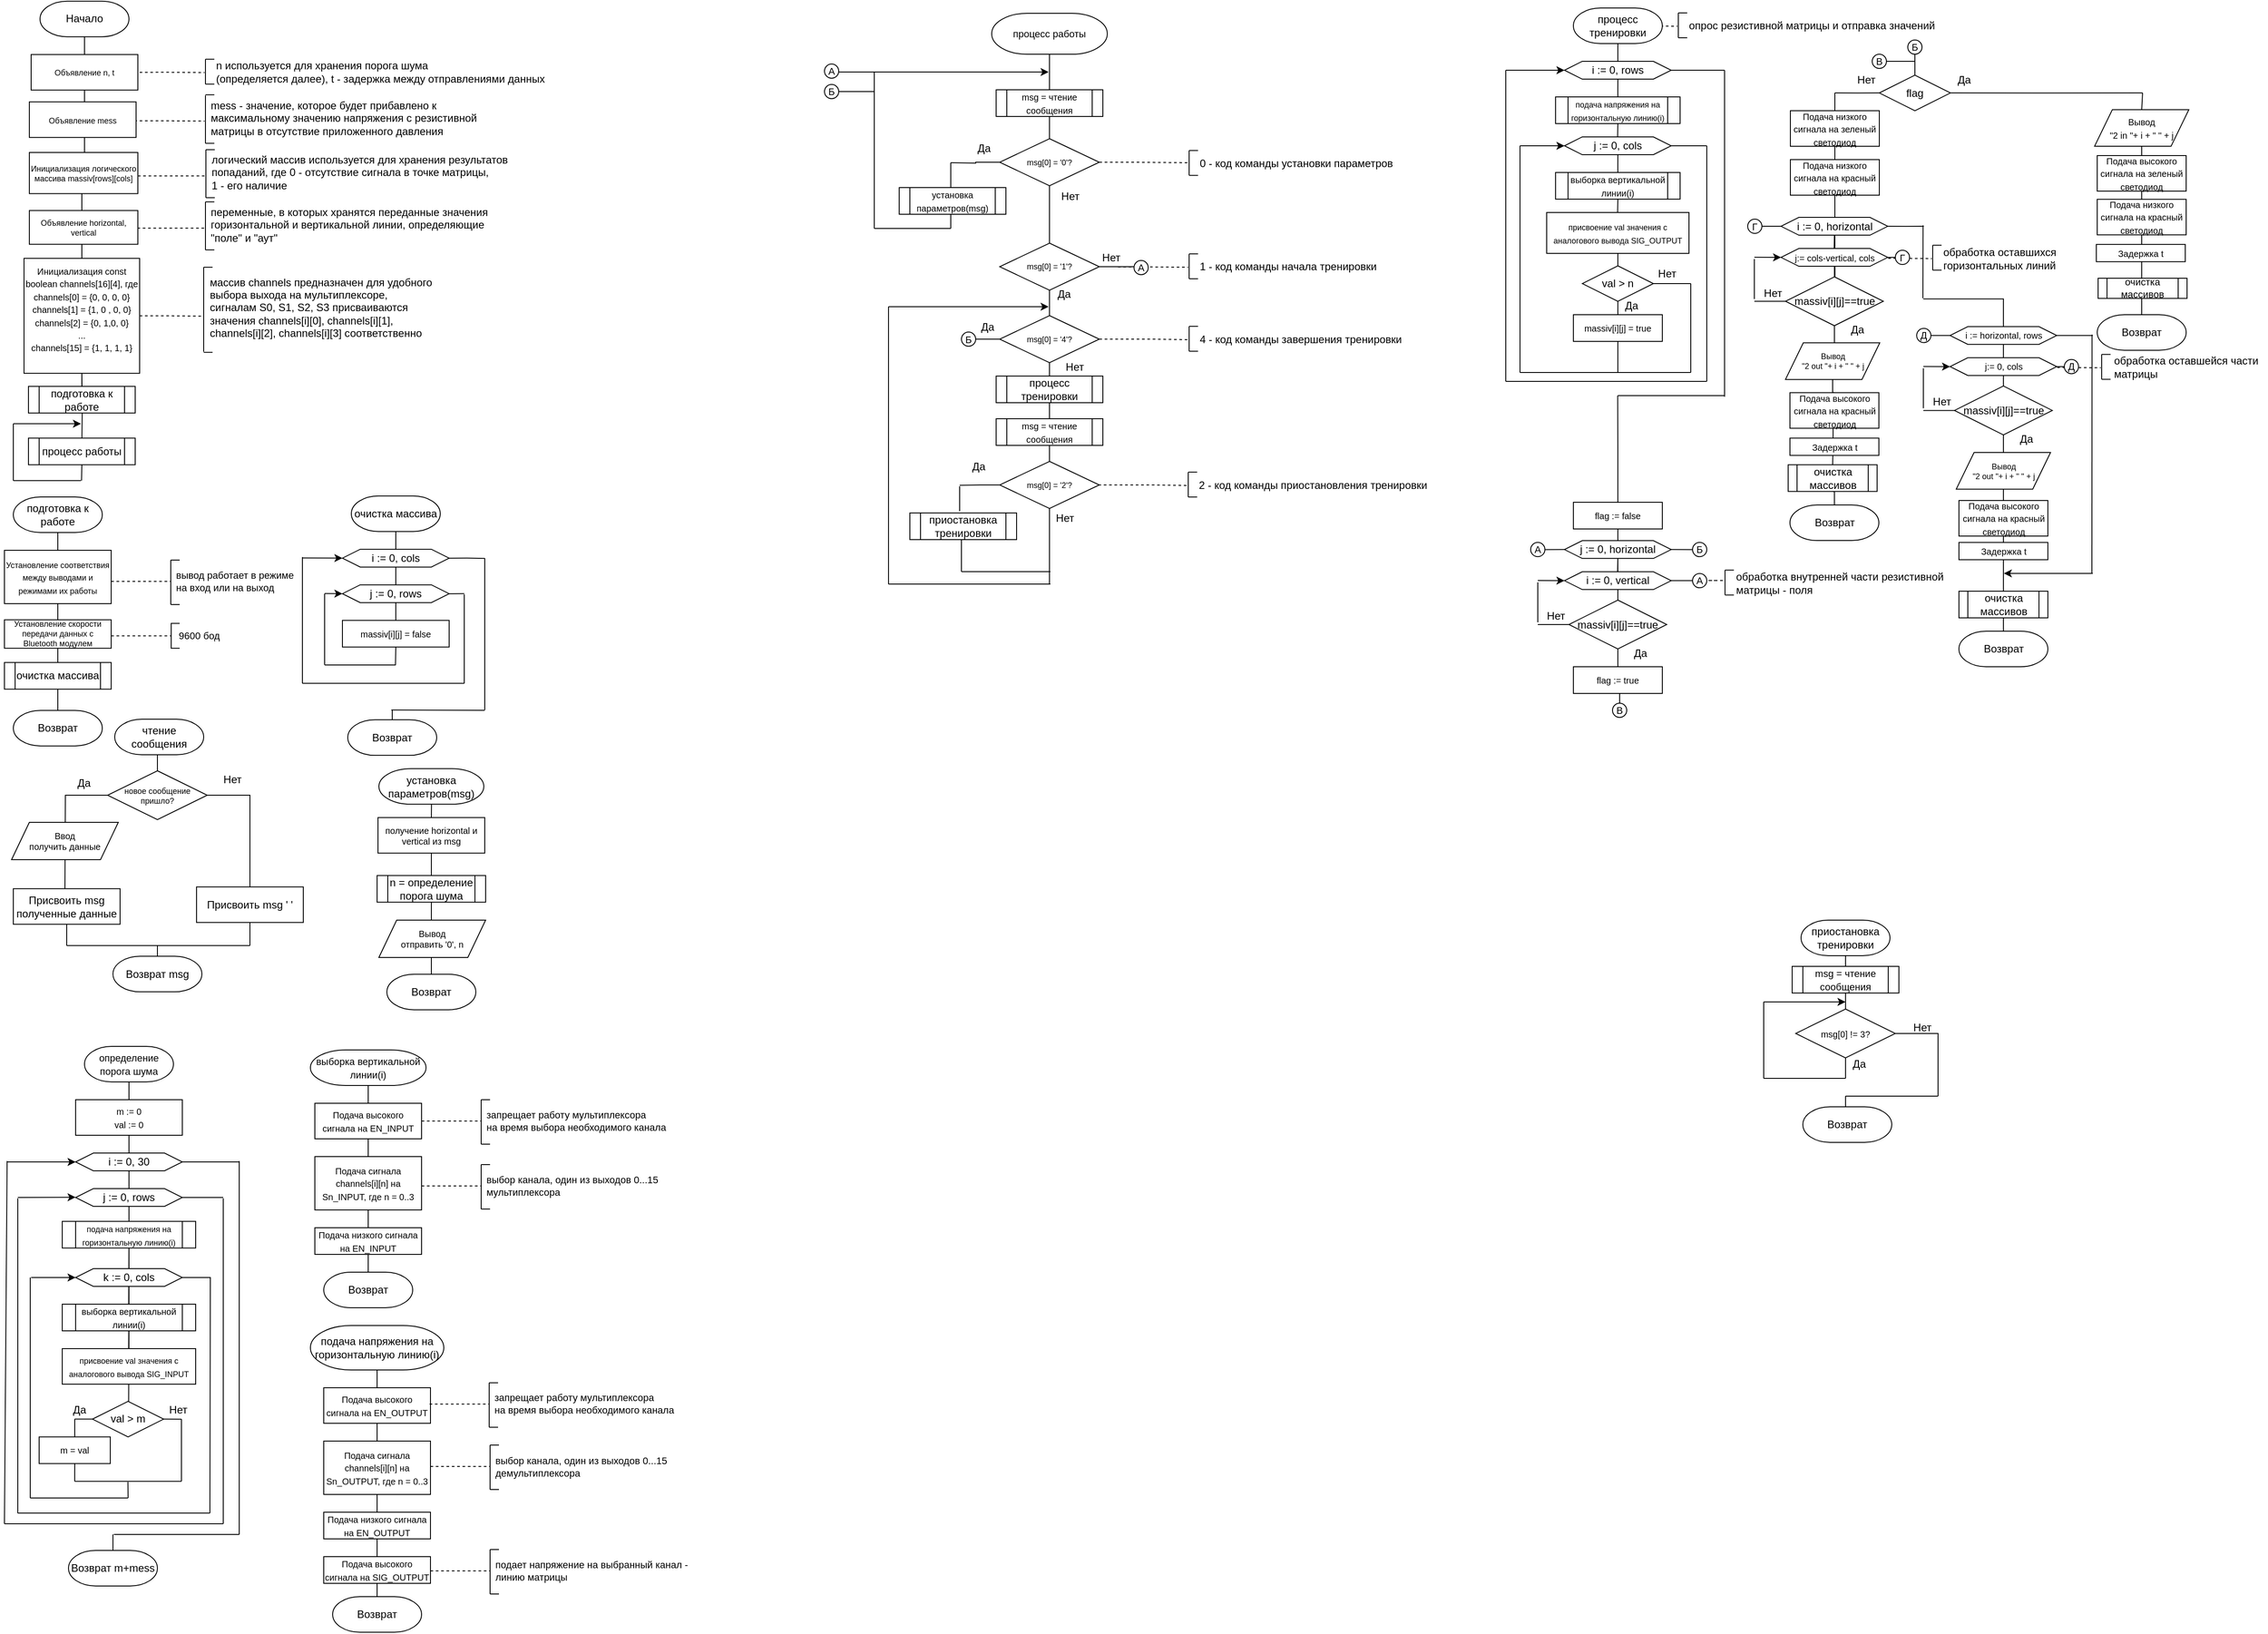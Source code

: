 <mxfile version="18.0.3" type="device"><diagram id="8kyTUhNMCRyWUVqVg9xm" name="Page-1"><mxGraphModel dx="3502" dy="1000" grid="1" gridSize="2" guides="1" tooltips="1" connect="1" arrows="1" fold="1" page="1" pageScale="1" pageWidth="827" pageHeight="1169" math="0" shadow="0"><root><mxCell id="0"/><mxCell id="1" parent="0"/><mxCell id="RL0H06IXND-hqcIfyp1i-161" style="edgeStyle=orthogonalEdgeStyle;rounded=0;orthogonalLoop=1;jettySize=auto;html=1;endArrow=none;endFill=0;" parent="1" source="RL0H06IXND-hqcIfyp1i-167" edge="1"><mxGeometry relative="1" as="geometry"><mxPoint x="599.5" y="441.21" as="targetPoint"/><Array as="points"><mxPoint x="599" y="343.2"/><mxPoint x="599" y="343.2"/></Array></mxGeometry></mxCell><mxCell id="RL0H06IXND-hqcIfyp1i-146" style="edgeStyle=orthogonalEdgeStyle;rounded=0;orthogonalLoop=1;jettySize=auto;html=1;exitX=1;exitY=0.5;exitDx=0;exitDy=0;endArrow=none;endFill=0;dashed=1;" parent="1" edge="1"><mxGeometry relative="1" as="geometry"><mxPoint x="519" y="297.84" as="targetPoint"/><mxPoint x="440.0" y="297.55" as="sourcePoint"/><Array as="points"><mxPoint x="480" y="297.26"/><mxPoint x="519" y="298.26"/></Array></mxGeometry></mxCell><mxCell id="RL0H06IXND-hqcIfyp1i-147" value="" style="endArrow=none;html=1;rounded=0;" parent="1" edge="1"><mxGeometry width="50" height="50" relative="1" as="geometry"><mxPoint x="520" y="310.84" as="sourcePoint"/><mxPoint x="520" y="282.84" as="targetPoint"/></mxGeometry></mxCell><mxCell id="RL0H06IXND-hqcIfyp1i-148" value="" style="endArrow=none;html=1;rounded=0;" parent="1" edge="1"><mxGeometry width="50" height="50" relative="1" as="geometry"><mxPoint x="530" y="282.84" as="sourcePoint"/><mxPoint x="520" y="282.84" as="targetPoint"/></mxGeometry></mxCell><mxCell id="RL0H06IXND-hqcIfyp1i-149" value="" style="endArrow=none;html=1;rounded=0;" parent="1" edge="1"><mxGeometry width="50" height="50" relative="1" as="geometry"><mxPoint x="530" y="310.84" as="sourcePoint"/><mxPoint x="520" y="310.84" as="targetPoint"/></mxGeometry></mxCell><mxCell id="RL0H06IXND-hqcIfyp1i-150" value="обработка оставшихся&amp;nbsp;&lt;br&gt;горизонтальных линий&lt;br&gt;&lt;div style=&quot;font-size: 12px&quot;&gt;&lt;/div&gt;" style="text;html=1;align=left;verticalAlign=middle;resizable=0;points=[];autosize=1;strokeColor=none;fillColor=none;fontSize=12;" parent="1" vertex="1"><mxGeometry x="530" y="280.55" width="142" height="34" as="geometry"/></mxCell><mxCell id="RL0H06IXND-hqcIfyp1i-141" style="edgeStyle=orthogonalEdgeStyle;rounded=0;orthogonalLoop=1;jettySize=auto;html=1;endArrow=none;endFill=0;dashed=1;" parent="1" edge="1"><mxGeometry relative="1" as="geometry"><mxPoint x="276" y="660" as="targetPoint"/><mxPoint x="268" y="660" as="sourcePoint"/><Array as="points"><mxPoint x="274" y="659.42"/><mxPoint x="313" y="660.42"/></Array></mxGeometry></mxCell><mxCell id="RL0H06IXND-hqcIfyp1i-142" value="" style="endArrow=none;html=1;rounded=0;" parent="1" edge="1"><mxGeometry width="50" height="50" relative="1" as="geometry"><mxPoint x="286.5" y="676.29" as="sourcePoint"/><mxPoint x="286.5" y="648.29" as="targetPoint"/></mxGeometry></mxCell><mxCell id="RL0H06IXND-hqcIfyp1i-143" value="" style="endArrow=none;html=1;rounded=0;" parent="1" edge="1"><mxGeometry width="50" height="50" relative="1" as="geometry"><mxPoint x="296.5" y="648.29" as="sourcePoint"/><mxPoint x="286.5" y="648.29" as="targetPoint"/></mxGeometry></mxCell><mxCell id="RL0H06IXND-hqcIfyp1i-144" value="" style="endArrow=none;html=1;rounded=0;" parent="1" edge="1"><mxGeometry width="50" height="50" relative="1" as="geometry"><mxPoint x="296.5" y="676.29" as="sourcePoint"/><mxPoint x="286.5" y="676.29" as="targetPoint"/></mxGeometry></mxCell><mxCell id="RL0H06IXND-hqcIfyp1i-145" value="обработка внутренней части резистивной&amp;nbsp;&lt;br&gt;матрицы - поля&lt;br&gt;&lt;div style=&quot;font-size: 12px&quot;&gt;&lt;/div&gt;" style="text;html=1;align=left;verticalAlign=middle;resizable=0;points=[];autosize=1;strokeColor=none;fillColor=none;fontSize=12;" parent="1" vertex="1"><mxGeometry x="296.5" y="646" width="248" height="34" as="geometry"/></mxCell><mxCell id="RL0H06IXND-hqcIfyp1i-87" style="edgeStyle=orthogonalEdgeStyle;rounded=0;orthogonalLoop=1;jettySize=auto;html=1;exitX=1;exitY=0.5;exitDx=0;exitDy=0;endArrow=none;endFill=0;dashed=1;" parent="1" edge="1"><mxGeometry relative="1" as="geometry"><mxPoint x="-317" y="307.58" as="targetPoint"/><mxPoint x="-396.0" y="307.29" as="sourcePoint"/><Array as="points"><mxPoint x="-356" y="307"/><mxPoint x="-317" y="308"/></Array></mxGeometry></mxCell><mxCell id="RL0H06IXND-hqcIfyp1i-88" value="" style="endArrow=none;html=1;rounded=0;" parent="1" edge="1"><mxGeometry width="50" height="50" relative="1" as="geometry"><mxPoint x="-316" y="320.58" as="sourcePoint"/><mxPoint x="-316" y="292.58" as="targetPoint"/></mxGeometry></mxCell><mxCell id="RL0H06IXND-hqcIfyp1i-89" value="" style="endArrow=none;html=1;rounded=0;" parent="1" edge="1"><mxGeometry width="50" height="50" relative="1" as="geometry"><mxPoint x="-306" y="292.58" as="sourcePoint"/><mxPoint x="-316" y="292.58" as="targetPoint"/></mxGeometry></mxCell><mxCell id="RL0H06IXND-hqcIfyp1i-90" value="" style="endArrow=none;html=1;rounded=0;" parent="1" edge="1"><mxGeometry width="50" height="50" relative="1" as="geometry"><mxPoint x="-306" y="320.58" as="sourcePoint"/><mxPoint x="-316" y="320.58" as="targetPoint"/></mxGeometry></mxCell><mxCell id="RL0H06IXND-hqcIfyp1i-91" value="1 - код команды начала тренировки&lt;div style=&quot;font-size: 12px&quot;&gt;&lt;/div&gt;" style="text;html=1;align=left;verticalAlign=middle;resizable=0;points=[];autosize=1;strokeColor=none;fillColor=none;fontSize=12;" parent="1" vertex="1"><mxGeometry x="-306" y="297.29" width="210" height="20" as="geometry"/></mxCell><mxCell id="RL0H06IXND-hqcIfyp1i-28" style="edgeStyle=orthogonalEdgeStyle;rounded=0;orthogonalLoop=1;jettySize=auto;html=1;exitX=1;exitY=0.5;exitDx=0;exitDy=0;endArrow=none;endFill=0;dashed=1;" parent="1" edge="1"><mxGeometry relative="1" as="geometry"><mxPoint x="-1423.0" y="88.62" as="targetPoint"/><mxPoint x="-1502.0" y="88.33" as="sourcePoint"/><Array as="points"><mxPoint x="-1462" y="88.04"/><mxPoint x="-1423" y="89.04"/></Array></mxGeometry></mxCell><mxCell id="RL0H06IXND-hqcIfyp1i-29" value="" style="endArrow=none;html=1;rounded=0;" parent="1" edge="1"><mxGeometry width="50" height="50" relative="1" as="geometry"><mxPoint x="-1422" y="101.62" as="sourcePoint"/><mxPoint x="-1422" y="73.62" as="targetPoint"/></mxGeometry></mxCell><mxCell id="RL0H06IXND-hqcIfyp1i-30" value="" style="endArrow=none;html=1;rounded=0;" parent="1" edge="1"><mxGeometry width="50" height="50" relative="1" as="geometry"><mxPoint x="-1412" y="73.62" as="sourcePoint"/><mxPoint x="-1422" y="73.62" as="targetPoint"/></mxGeometry></mxCell><mxCell id="RL0H06IXND-hqcIfyp1i-31" value="" style="endArrow=none;html=1;rounded=0;" parent="1" edge="1"><mxGeometry width="50" height="50" relative="1" as="geometry"><mxPoint x="-1422" y="113.62" as="sourcePoint"/><mxPoint x="-1412" y="113.62" as="targetPoint"/></mxGeometry></mxCell><mxCell id="zZtaFJtEICCM5j9h15Vh-9" style="edgeStyle=orthogonalEdgeStyle;rounded=0;orthogonalLoop=1;jettySize=auto;html=1;entryX=0.5;entryY=0;entryDx=0;entryDy=0;endArrow=none;endFill=0;" parent="1" source="zZtaFJtEICCM5j9h15Vh-1" target="zZtaFJtEICCM5j9h15Vh-8" edge="1"><mxGeometry relative="1" as="geometry"/></mxCell><mxCell id="zZtaFJtEICCM5j9h15Vh-1" value="Начало" style="strokeWidth=1;html=1;shape=mxgraph.flowchart.terminator;whiteSpace=wrap;" parent="1" vertex="1"><mxGeometry x="-1608" y="8.33" width="100" height="40" as="geometry"/></mxCell><mxCell id="zZtaFJtEICCM5j9h15Vh-5" style="edgeStyle=orthogonalEdgeStyle;rounded=0;orthogonalLoop=1;jettySize=auto;html=1;exitX=0.5;exitY=1;exitDx=0;exitDy=0;exitPerimeter=0;entryX=0.5;entryY=0;entryDx=0;entryDy=0;endArrow=none;endFill=0;" parent="1" source="zZtaFJtEICCM5j9h15Vh-3" target="zZtaFJtEICCM5j9h15Vh-4" edge="1"><mxGeometry relative="1" as="geometry"/></mxCell><mxCell id="zZtaFJtEICCM5j9h15Vh-3" value="подготовка к работе" style="strokeWidth=1;html=1;shape=mxgraph.flowchart.terminator;whiteSpace=wrap;" parent="1" vertex="1"><mxGeometry x="-1638" y="566" width="100" height="40" as="geometry"/></mxCell><mxCell id="zZtaFJtEICCM5j9h15Vh-7" style="edgeStyle=orthogonalEdgeStyle;rounded=0;orthogonalLoop=1;jettySize=auto;html=1;exitX=0.5;exitY=1;exitDx=0;exitDy=0;entryX=0.5;entryY=0;entryDx=0;entryDy=0;endArrow=none;endFill=0;" parent="1" source="zZtaFJtEICCM5j9h15Vh-4" target="zZtaFJtEICCM5j9h15Vh-6" edge="1"><mxGeometry relative="1" as="geometry"/></mxCell><mxCell id="zZtaFJtEICCM5j9h15Vh-4" value="&lt;font style=&quot;font-size: 9px&quot;&gt;Инициирование последовательного канала передачи со скоростью 9600 бод&lt;/font&gt;" style="rounded=0;whiteSpace=wrap;html=1;strokeWidth=1;" parent="1" vertex="1"><mxGeometry x="-1648" y="626" width="120" height="60" as="geometry"/></mxCell><mxCell id="zZtaFJtEICCM5j9h15Vh-14" style="edgeStyle=orthogonalEdgeStyle;rounded=0;orthogonalLoop=1;jettySize=auto;html=1;exitX=0.5;exitY=1;exitDx=0;exitDy=0;entryX=0.5;entryY=0;entryDx=0;entryDy=0;endArrow=none;endFill=0;" parent="1" source="zZtaFJtEICCM5j9h15Vh-6" target="zZtaFJtEICCM5j9h15Vh-11" edge="1"><mxGeometry relative="1" as="geometry"/></mxCell><mxCell id="zZtaFJtEICCM5j9h15Vh-6" value="&lt;font style=&quot;font-size: 9px&quot;&gt;Установление соответствия между выводами и режимами их работы&lt;/font&gt;" style="rounded=0;whiteSpace=wrap;html=1;strokeWidth=1;" parent="1" vertex="1"><mxGeometry x="-1648" y="626" width="120" height="60" as="geometry"/></mxCell><mxCell id="zZtaFJtEICCM5j9h15Vh-13" style="edgeStyle=orthogonalEdgeStyle;rounded=0;orthogonalLoop=1;jettySize=auto;html=1;exitX=0.5;exitY=1;exitDx=0;exitDy=0;entryX=0.5;entryY=0;entryDx=0;entryDy=0;endArrow=none;endFill=0;" parent="1" source="zZtaFJtEICCM5j9h15Vh-8" target="zZtaFJtEICCM5j9h15Vh-12" edge="1"><mxGeometry relative="1" as="geometry"/></mxCell><mxCell id="zZtaFJtEICCM5j9h15Vh-8" value="&lt;font style=&quot;font-size: 9px&quot;&gt;Объявление n, t&lt;br&gt;&lt;/font&gt;" style="rounded=0;whiteSpace=wrap;html=1;strokeWidth=1;" parent="1" vertex="1"><mxGeometry x="-1618" y="68.33" width="120" height="40" as="geometry"/></mxCell><mxCell id="zZtaFJtEICCM5j9h15Vh-16" style="edgeStyle=orthogonalEdgeStyle;rounded=0;orthogonalLoop=1;jettySize=auto;html=1;exitX=0.5;exitY=1;exitDx=0;exitDy=0;entryX=0.5;entryY=0;entryDx=0;entryDy=0;entryPerimeter=0;endArrow=none;endFill=0;" parent="1" source="zZtaFJtEICCM5j9h15Vh-11" target="zZtaFJtEICCM5j9h15Vh-15" edge="1"><mxGeometry relative="1" as="geometry"/></mxCell><mxCell id="zZtaFJtEICCM5j9h15Vh-11" value="очистка массива" style="shape=process;whiteSpace=wrap;html=1;backgroundOutline=1;strokeWidth=1;" parent="1" vertex="1"><mxGeometry x="-1648" y="752.2" width="120" height="30" as="geometry"/></mxCell><mxCell id="sFLMJ0tkxUmu1ga14IVL-1" style="edgeStyle=orthogonalEdgeStyle;rounded=0;orthogonalLoop=1;jettySize=auto;html=1;exitX=1;exitY=0.5;exitDx=0;exitDy=0;endArrow=none;endFill=0;dashed=1;" parent="1" source="zZtaFJtEICCM5j9h15Vh-12" edge="1"><mxGeometry relative="1" as="geometry"><mxPoint x="-1424" y="362.62" as="targetPoint"/></mxGeometry></mxCell><mxCell id="zZtaFJtEICCM5j9h15Vh-15" value="Возврат" style="strokeWidth=1;html=1;shape=mxgraph.flowchart.terminator;whiteSpace=wrap;" parent="1" vertex="1"><mxGeometry x="-1638" y="806.08" width="100" height="40" as="geometry"/></mxCell><mxCell id="zZtaFJtEICCM5j9h15Vh-19" style="edgeStyle=orthogonalEdgeStyle;rounded=0;orthogonalLoop=1;jettySize=auto;html=1;entryX=0.5;entryY=0;entryDx=0;entryDy=0;endArrow=none;endFill=0;" parent="1" source="zZtaFJtEICCM5j9h15Vh-17" target="zZtaFJtEICCM5j9h15Vh-18" edge="1"><mxGeometry relative="1" as="geometry"/></mxCell><mxCell id="zZtaFJtEICCM5j9h15Vh-17" value="&lt;span style=&quot;font-size: 11px&quot;&gt;определение порога шума&lt;/span&gt;" style="strokeWidth=1;html=1;shape=mxgraph.flowchart.terminator;whiteSpace=wrap;" parent="1" vertex="1"><mxGeometry x="-1558" y="1184" width="100" height="40" as="geometry"/></mxCell><mxCell id="zZtaFJtEICCM5j9h15Vh-21" style="edgeStyle=orthogonalEdgeStyle;rounded=0;orthogonalLoop=1;jettySize=auto;html=1;exitX=0.5;exitY=1;exitDx=0;exitDy=0;entryX=0.5;entryY=0;entryDx=0;entryDy=0;endArrow=none;endFill=0;" parent="1" source="zZtaFJtEICCM5j9h15Vh-18" edge="1"><mxGeometry relative="1" as="geometry"><mxPoint x="-1508" y="1304" as="targetPoint"/></mxGeometry></mxCell><mxCell id="zZtaFJtEICCM5j9h15Vh-18" value="&lt;font size=&quot;1&quot;&gt;m := 0&lt;br&gt;val := 0&lt;br&gt;&lt;/font&gt;" style="rounded=0;whiteSpace=wrap;html=1;strokeWidth=1;" parent="1" vertex="1"><mxGeometry x="-1568" y="1244" width="120" height="40" as="geometry"/></mxCell><mxCell id="zZtaFJtEICCM5j9h15Vh-23" style="edgeStyle=orthogonalEdgeStyle;rounded=0;orthogonalLoop=1;jettySize=auto;html=1;exitX=0.5;exitY=1;exitDx=0;exitDy=0;entryX=0.5;entryY=0;entryDx=0;entryDy=0;endArrow=none;endFill=0;" parent="1" target="zZtaFJtEICCM5j9h15Vh-22" edge="1"><mxGeometry relative="1" as="geometry"><mxPoint x="-1508" y="1284" as="sourcePoint"/></mxGeometry></mxCell><mxCell id="zZtaFJtEICCM5j9h15Vh-24" style="edgeStyle=orthogonalEdgeStyle;rounded=0;orthogonalLoop=1;jettySize=auto;html=1;exitX=0.5;exitY=1;exitDx=0;exitDy=0;endArrow=none;endFill=0;" parent="1" source="zZtaFJtEICCM5j9h15Vh-22" edge="1"><mxGeometry relative="1" as="geometry"><mxPoint x="-1508.333" y="1484" as="targetPoint"/></mxGeometry></mxCell><mxCell id="wDvKu-1FqMocd7uHV_Du-10" style="edgeStyle=orthogonalEdgeStyle;rounded=0;orthogonalLoop=1;jettySize=auto;html=1;exitX=1;exitY=0.5;exitDx=0;exitDy=0;fontSize=11;endArrow=none;endFill=0;" parent="1" source="zZtaFJtEICCM5j9h15Vh-22" edge="1"><mxGeometry relative="1" as="geometry"><mxPoint x="-1384" y="1314" as="targetPoint"/></mxGeometry></mxCell><mxCell id="zZtaFJtEICCM5j9h15Vh-22" value="i := 0, 30" style="shape=hexagon;perimeter=hexagonPerimeter2;whiteSpace=wrap;html=1;fixedSize=1;strokeWidth=1;" parent="1" vertex="1"><mxGeometry x="-1568" y="1304" width="120" height="20" as="geometry"/></mxCell><mxCell id="zZtaFJtEICCM5j9h15Vh-26" style="edgeStyle=orthogonalEdgeStyle;rounded=0;orthogonalLoop=1;jettySize=auto;html=1;exitX=0.5;exitY=1;exitDx=0;exitDy=0;endArrow=none;endFill=0;startArrow=none;" parent="1" source="zZtaFJtEICCM5j9h15Vh-27" edge="1"><mxGeometry relative="1" as="geometry"><mxPoint x="-1508.333" y="1534" as="targetPoint"/></mxGeometry></mxCell><mxCell id="zZtaFJtEICCM5j9h15Vh-28" style="edgeStyle=orthogonalEdgeStyle;rounded=0;orthogonalLoop=1;jettySize=auto;html=1;exitX=0.5;exitY=1;exitDx=0;exitDy=0;endArrow=none;endFill=0;" parent="1" source="zZtaFJtEICCM5j9h15Vh-27" edge="1"><mxGeometry relative="1" as="geometry"><mxPoint x="-1508.333" y="1584" as="targetPoint"/></mxGeometry></mxCell><mxCell id="6ilfWoMQFuUB5bi4aClI-32" style="edgeStyle=orthogonalEdgeStyle;rounded=0;orthogonalLoop=1;jettySize=auto;html=1;exitX=1;exitY=0.5;exitDx=0;exitDy=0;startArrow=none;startFill=0;endArrow=none;endFill=0;" parent="1" source="zZtaFJtEICCM5j9h15Vh-25" edge="1"><mxGeometry relative="1" as="geometry"><mxPoint x="-1402" y="1354" as="targetPoint"/></mxGeometry></mxCell><mxCell id="zZtaFJtEICCM5j9h15Vh-25" value="j := 0, rows" style="shape=hexagon;perimeter=hexagonPerimeter2;whiteSpace=wrap;html=1;fixedSize=1;strokeWidth=1;" parent="1" vertex="1"><mxGeometry x="-1568" y="1344" width="120" height="20" as="geometry"/></mxCell><mxCell id="zZtaFJtEICCM5j9h15Vh-29" value="&lt;font style=&quot;font-size: 9px&quot;&gt;присвоение val значения с аналогового вывода SIG_INPUT&lt;/font&gt;" style="rounded=0;whiteSpace=wrap;html=1;strokeWidth=1;" parent="1" vertex="1"><mxGeometry x="-1583" y="1524" width="150" height="40" as="geometry"/></mxCell><mxCell id="zZtaFJtEICCM5j9h15Vh-32" style="edgeStyle=orthogonalEdgeStyle;rounded=0;orthogonalLoop=1;jettySize=auto;html=1;exitX=0;exitY=0.5;exitDx=0;exitDy=0;endArrow=none;endFill=0;" parent="1" source="zZtaFJtEICCM5j9h15Vh-31" edge="1"><mxGeometry relative="1" as="geometry"><mxPoint x="-1569" y="1603.623" as="targetPoint"/></mxGeometry></mxCell><mxCell id="zZtaFJtEICCM5j9h15Vh-34" style="edgeStyle=orthogonalEdgeStyle;rounded=0;orthogonalLoop=1;jettySize=auto;html=1;exitX=1;exitY=0.5;exitDx=0;exitDy=0;endArrow=none;endFill=0;" parent="1" source="zZtaFJtEICCM5j9h15Vh-31" edge="1"><mxGeometry relative="1" as="geometry"><mxPoint x="-1449" y="1603.324" as="targetPoint"/></mxGeometry></mxCell><mxCell id="zZtaFJtEICCM5j9h15Vh-31" value="val &amp;gt; m" style="rhombus;whiteSpace=wrap;html=1;strokeWidth=1;" parent="1" vertex="1"><mxGeometry x="-1549" y="1583.29" width="80" height="40" as="geometry"/></mxCell><mxCell id="zZtaFJtEICCM5j9h15Vh-33" value="Да" style="text;html=1;align=center;verticalAlign=middle;resizable=0;points=[];autosize=1;strokeColor=none;" parent="1" vertex="1"><mxGeometry x="-1579" y="1583.29" width="30" height="20" as="geometry"/></mxCell><mxCell id="zZtaFJtEICCM5j9h15Vh-35" value="Нет" style="text;html=1;align=center;verticalAlign=middle;resizable=0;points=[];autosize=1;strokeColor=none;" parent="1" vertex="1"><mxGeometry x="-1473" y="1583.29" width="40" height="20" as="geometry"/></mxCell><mxCell id="zZtaFJtEICCM5j9h15Vh-36" value="" style="endArrow=none;html=1;" parent="1" edge="1"><mxGeometry width="50" height="50" relative="1" as="geometry"><mxPoint x="-1569" y="1623.29" as="sourcePoint"/><mxPoint x="-1569" y="1603.29" as="targetPoint"/></mxGeometry></mxCell><mxCell id="zZtaFJtEICCM5j9h15Vh-40" style="edgeStyle=orthogonalEdgeStyle;rounded=0;orthogonalLoop=1;jettySize=auto;html=1;exitX=0.5;exitY=1;exitDx=0;exitDy=0;endArrow=none;endFill=0;" parent="1" source="zZtaFJtEICCM5j9h15Vh-37" edge="1"><mxGeometry relative="1" as="geometry"><mxPoint x="-1569.034" y="1673.29" as="targetPoint"/></mxGeometry></mxCell><mxCell id="zZtaFJtEICCM5j9h15Vh-37" value="&lt;font size=&quot;1&quot;&gt;m = val&lt;br&gt;&lt;/font&gt;" style="rounded=0;whiteSpace=wrap;html=1;strokeWidth=1;" parent="1" vertex="1"><mxGeometry x="-1609" y="1623.29" width="80" height="30" as="geometry"/></mxCell><mxCell id="zZtaFJtEICCM5j9h15Vh-38" value="" style="endArrow=none;html=1;" parent="1" edge="1"><mxGeometry width="50" height="50" relative="1" as="geometry"><mxPoint x="-1449" y="1673.29" as="sourcePoint"/><mxPoint x="-1449" y="1603.29" as="targetPoint"/></mxGeometry></mxCell><mxCell id="zZtaFJtEICCM5j9h15Vh-39" value="" style="endArrow=none;html=1;" parent="1" edge="1"><mxGeometry width="50" height="50" relative="1" as="geometry"><mxPoint x="-1569" y="1673.29" as="sourcePoint"/><mxPoint x="-1449" y="1673.29" as="targetPoint"/></mxGeometry></mxCell><mxCell id="zZtaFJtEICCM5j9h15Vh-41" value="" style="endArrow=none;html=1;" parent="1" edge="1"><mxGeometry width="50" height="50" relative="1" as="geometry"><mxPoint x="-1509" y="1692" as="sourcePoint"/><mxPoint x="-1509.17" y="1674" as="targetPoint"/></mxGeometry></mxCell><mxCell id="zZtaFJtEICCM5j9h15Vh-43" value="" style="endArrow=none;html=1;" parent="1" edge="1"><mxGeometry width="50" height="50" relative="1" as="geometry"><mxPoint x="-1619" y="1692" as="sourcePoint"/><mxPoint x="-1619" y="1444" as="targetPoint"/></mxGeometry></mxCell><mxCell id="zZtaFJtEICCM5j9h15Vh-27" value="&lt;font style=&quot;font-size: 9px&quot;&gt;подача напряжения на горизонтальную линию(i)&lt;/font&gt;" style="shape=process;whiteSpace=wrap;html=1;backgroundOutline=1;strokeWidth=1;" parent="1" vertex="1"><mxGeometry x="-1583" y="1380.83" width="150" height="30" as="geometry"/></mxCell><mxCell id="zZtaFJtEICCM5j9h15Vh-57" value="" style="endArrow=classic;html=1;" parent="1" edge="1"><mxGeometry width="50" height="50" relative="1" as="geometry"><mxPoint x="-1633" y="1354" as="sourcePoint"/><mxPoint x="-1568" y="1353.71" as="targetPoint"/></mxGeometry></mxCell><mxCell id="zZtaFJtEICCM5j9h15Vh-59" value="" style="endArrow=none;html=1;" parent="1" edge="1"><mxGeometry width="50" height="50" relative="1" as="geometry"><mxPoint x="-1402" y="1721" as="sourcePoint"/><mxPoint x="-1402" y="1355" as="targetPoint"/></mxGeometry></mxCell><mxCell id="wDvKu-1FqMocd7uHV_Du-12" style="edgeStyle=orthogonalEdgeStyle;rounded=0;orthogonalLoop=1;jettySize=auto;html=1;exitX=0.5;exitY=0;exitDx=0;exitDy=0;exitPerimeter=0;fontSize=11;endArrow=none;endFill=0;" parent="1" source="zZtaFJtEICCM5j9h15Vh-62" edge="1"><mxGeometry relative="1" as="geometry"><mxPoint x="-1526" y="1733" as="targetPoint"/></mxGeometry></mxCell><mxCell id="zZtaFJtEICCM5j9h15Vh-62" value="Возврат&amp;nbsp;m+mess" style="strokeWidth=1;html=1;shape=mxgraph.flowchart.terminator;whiteSpace=wrap;" parent="1" vertex="1"><mxGeometry x="-1576" y="1751" width="100" height="40" as="geometry"/></mxCell><mxCell id="zZtaFJtEICCM5j9h15Vh-72" style="edgeStyle=orthogonalEdgeStyle;rounded=0;orthogonalLoop=1;jettySize=auto;html=1;exitX=0.5;exitY=1;exitDx=0;exitDy=0;exitPerimeter=0;entryX=0.5;entryY=0;entryDx=0;entryDy=0;endArrow=none;endFill=0;" parent="1" source="zZtaFJtEICCM5j9h15Vh-63" target="zZtaFJtEICCM5j9h15Vh-70" edge="1"><mxGeometry relative="1" as="geometry"/></mxCell><mxCell id="zZtaFJtEICCM5j9h15Vh-63" value="&lt;font style=&quot;font-size: 11px&quot;&gt;выборка вертикальной&lt;br&gt;линии(i)&lt;/font&gt;" style="strokeWidth=1;html=1;shape=mxgraph.flowchart.terminator;whiteSpace=wrap;" parent="1" vertex="1"><mxGeometry x="-1304" y="1188" width="130" height="40" as="geometry"/></mxCell><mxCell id="zZtaFJtEICCM5j9h15Vh-74" style="edgeStyle=orthogonalEdgeStyle;rounded=0;orthogonalLoop=1;jettySize=auto;html=1;exitX=0.5;exitY=1;exitDx=0;exitDy=0;entryX=0.5;entryY=0;entryDx=0;entryDy=0;endArrow=none;endFill=0;" parent="1" source="zZtaFJtEICCM5j9h15Vh-70" target="zZtaFJtEICCM5j9h15Vh-73" edge="1"><mxGeometry relative="1" as="geometry"/></mxCell><mxCell id="zZtaFJtEICCM5j9h15Vh-70" value="&lt;font size=&quot;1&quot;&gt;Подача высокого сигнала на EN_INPUT&lt;/font&gt;" style="rounded=0;whiteSpace=wrap;html=1;strokeWidth=1;" parent="1" vertex="1"><mxGeometry x="-1299" y="1248" width="120" height="40" as="geometry"/></mxCell><mxCell id="zZtaFJtEICCM5j9h15Vh-78" style="edgeStyle=orthogonalEdgeStyle;rounded=0;orthogonalLoop=1;jettySize=auto;html=1;exitX=0.5;exitY=1;exitDx=0;exitDy=0;entryX=0.5;entryY=0;entryDx=0;entryDy=0;endArrow=none;endFill=0;" parent="1" source="zZtaFJtEICCM5j9h15Vh-73" target="zZtaFJtEICCM5j9h15Vh-75" edge="1"><mxGeometry relative="1" as="geometry"/></mxCell><mxCell id="zZtaFJtEICCM5j9h15Vh-73" value="&lt;font size=&quot;1&quot;&gt;Подача сигнала channels[i][n] на Sn_INPUT, где n = 0..3&lt;/font&gt;" style="rounded=0;whiteSpace=wrap;html=1;strokeWidth=1;" parent="1" vertex="1"><mxGeometry x="-1299" y="1308" width="120" height="60" as="geometry"/></mxCell><mxCell id="zZtaFJtEICCM5j9h15Vh-77" style="edgeStyle=orthogonalEdgeStyle;rounded=0;orthogonalLoop=1;jettySize=auto;html=1;exitX=0.5;exitY=1;exitDx=0;exitDy=0;entryX=0.5;entryY=0;entryDx=0;entryDy=0;endArrow=none;endFill=0;" parent="1" source="zZtaFJtEICCM5j9h15Vh-75" edge="1"><mxGeometry relative="1" as="geometry"><mxPoint x="-1239" y="1438" as="targetPoint"/></mxGeometry></mxCell><mxCell id="zZtaFJtEICCM5j9h15Vh-75" value="&lt;font size=&quot;1&quot;&gt;Подача низкого сигнала на EN_INPUT&lt;/font&gt;" style="rounded=0;whiteSpace=wrap;html=1;strokeWidth=1;" parent="1" vertex="1"><mxGeometry x="-1299" y="1388" width="120" height="30" as="geometry"/></mxCell><mxCell id="zZtaFJtEICCM5j9h15Vh-83" value="Возврат" style="strokeWidth=1;html=1;shape=mxgraph.flowchart.terminator;whiteSpace=wrap;" parent="1" vertex="1"><mxGeometry x="-1289" y="1438" width="100" height="40" as="geometry"/></mxCell><mxCell id="zZtaFJtEICCM5j9h15Vh-87" style="edgeStyle=orthogonalEdgeStyle;rounded=0;orthogonalLoop=1;jettySize=auto;html=1;exitX=0.5;exitY=1;exitDx=0;exitDy=0;exitPerimeter=0;entryX=0.5;entryY=0;entryDx=0;entryDy=0;endArrow=none;endFill=0;" parent="1" source="zZtaFJtEICCM5j9h15Vh-85" target="zZtaFJtEICCM5j9h15Vh-86" edge="1"><mxGeometry relative="1" as="geometry"/></mxCell><mxCell id="zZtaFJtEICCM5j9h15Vh-88" style="edgeStyle=orthogonalEdgeStyle;rounded=0;orthogonalLoop=1;jettySize=auto;html=1;exitX=0.5;exitY=1;exitDx=0;exitDy=0;endArrow=none;endFill=0;" parent="1" source="zZtaFJtEICCM5j9h15Vh-86" edge="1"><mxGeometry relative="1" as="geometry"><mxPoint x="165.966" y="116" as="targetPoint"/></mxGeometry></mxCell><mxCell id="wDvKu-1FqMocd7uHV_Du-34" style="edgeStyle=orthogonalEdgeStyle;rounded=0;orthogonalLoop=1;jettySize=auto;html=1;exitX=1;exitY=0.5;exitDx=0;exitDy=0;fontSize=11;endArrow=none;endFill=0;" parent="1" source="zZtaFJtEICCM5j9h15Vh-86" edge="1"><mxGeometry relative="1" as="geometry"><mxPoint x="286" y="86" as="targetPoint"/></mxGeometry></mxCell><mxCell id="zZtaFJtEICCM5j9h15Vh-86" value="i := 0, rows" style="shape=hexagon;perimeter=hexagonPerimeter2;whiteSpace=wrap;html=1;fixedSize=1;strokeWidth=1;" parent="1" vertex="1"><mxGeometry x="106" y="76" width="120" height="20" as="geometry"/></mxCell><mxCell id="zZtaFJtEICCM5j9h15Vh-90" style="edgeStyle=orthogonalEdgeStyle;rounded=0;orthogonalLoop=1;jettySize=auto;html=1;exitX=0.5;exitY=1;exitDx=0;exitDy=0;endArrow=none;endFill=0;" parent="1" source="zZtaFJtEICCM5j9h15Vh-89" edge="1"><mxGeometry relative="1" as="geometry"><mxPoint x="165.667" y="166" as="targetPoint"/></mxGeometry></mxCell><mxCell id="zZtaFJtEICCM5j9h15Vh-89" value="&lt;span style=&quot;font-size: 9px&quot;&gt;подача напряжения на горизонтальную линию(i)&lt;/span&gt;" style="shape=process;whiteSpace=wrap;html=1;backgroundOutline=1;strokeWidth=1;" parent="1" vertex="1"><mxGeometry x="96" y="116" width="140" height="30" as="geometry"/></mxCell><mxCell id="zZtaFJtEICCM5j9h15Vh-93" style="edgeStyle=orthogonalEdgeStyle;rounded=0;orthogonalLoop=1;jettySize=auto;html=1;exitX=0.5;exitY=1;exitDx=0;exitDy=0;entryX=0.5;entryY=0;entryDx=0;entryDy=0;endArrow=none;endFill=0;" parent="1" source="zZtaFJtEICCM5j9h15Vh-91" target="zZtaFJtEICCM5j9h15Vh-92" edge="1"><mxGeometry relative="1" as="geometry"/></mxCell><mxCell id="xF6emcSsk-DBrakqkhx1-33" style="edgeStyle=orthogonalEdgeStyle;rounded=0;orthogonalLoop=1;jettySize=auto;html=1;exitX=0.5;exitY=1;exitDx=0;exitDy=0;endArrow=none;endFill=0;" parent="1" edge="1"><mxGeometry relative="1" as="geometry"><mxPoint x="166.001" y="361" as="targetPoint"/><mxPoint x="166.06" y="341" as="sourcePoint"/></mxGeometry></mxCell><mxCell id="YkTOVpLYQljzUp2-gKps-41" style="edgeStyle=orthogonalEdgeStyle;rounded=0;orthogonalLoop=1;jettySize=auto;html=1;exitX=1;exitY=0.5;exitDx=0;exitDy=0;endArrow=none;endFill=0;" parent="1" source="zZtaFJtEICCM5j9h15Vh-92" edge="1"><mxGeometry relative="1" as="geometry"><mxPoint x="248" y="326" as="targetPoint"/></mxGeometry></mxCell><mxCell id="zZtaFJtEICCM5j9h15Vh-92" value="val &amp;gt; n" style="rhombus;whiteSpace=wrap;html=1;strokeWidth=1;" parent="1" vertex="1"><mxGeometry x="126" y="306" width="80" height="40" as="geometry"/></mxCell><mxCell id="zZtaFJtEICCM5j9h15Vh-95" value="Да" style="text;html=1;align=center;verticalAlign=middle;resizable=0;points=[];autosize=1;strokeColor=none;" parent="1" vertex="1"><mxGeometry x="166" y="341" width="30" height="20" as="geometry"/></mxCell><mxCell id="xF6emcSsk-DBrakqkhx1-2" value="" style="edgeStyle=orthogonalEdgeStyle;rounded=0;orthogonalLoop=1;jettySize=auto;html=1;exitX=0.5;exitY=1;exitDx=0;exitDy=0;endArrow=none;endFill=0;" parent="1" source="zZtaFJtEICCM5j9h15Vh-12" edge="1"><mxGeometry relative="1" as="geometry"><mxPoint x="-1561.0" y="446.91" as="targetPoint"/><mxPoint x="-862" y="388.2" as="sourcePoint"/></mxGeometry></mxCell><mxCell id="xF6emcSsk-DBrakqkhx1-6" style="edgeStyle=orthogonalEdgeStyle;rounded=0;orthogonalLoop=1;jettySize=auto;html=1;exitX=0.5;exitY=1;exitDx=0;exitDy=0;endArrow=none;endFill=0;" parent="1" source="xF6emcSsk-DBrakqkhx1-3" edge="1"><mxGeometry relative="1" as="geometry"><mxPoint x="166" y="426" as="targetPoint"/></mxGeometry></mxCell><mxCell id="xF6emcSsk-DBrakqkhx1-3" value="&lt;font size=&quot;1&quot;&gt;massiv[i][j] = true&lt;br&gt;&lt;/font&gt;" style="rounded=0;whiteSpace=wrap;html=1;strokeWidth=1;" parent="1" vertex="1"><mxGeometry x="116" y="361" width="100" height="30" as="geometry"/></mxCell><mxCell id="xF6emcSsk-DBrakqkhx1-40" value="" style="endArrow=none;html=1;" parent="1" edge="1"><mxGeometry width="50" height="50" relative="1" as="geometry"><mxPoint x="56" y="426" as="sourcePoint"/><mxPoint x="56" y="171" as="targetPoint"/></mxGeometry></mxCell><mxCell id="xF6emcSsk-DBrakqkhx1-44" value="" style="endArrow=none;html=1;" parent="1" edge="1"><mxGeometry width="50" height="50" relative="1" as="geometry"><mxPoint x="286" y="453.29" as="sourcePoint"/><mxPoint x="286" y="86" as="targetPoint"/></mxGeometry></mxCell><mxCell id="xF6emcSsk-DBrakqkhx1-46" value="" style="endArrow=none;html=1;entryX=0.5;entryY=1;entryDx=0;entryDy=0;exitX=0.5;exitY=0;exitDx=0;exitDy=0;exitPerimeter=0;" parent="1" source="xF6emcSsk-DBrakqkhx1-47" target="YkTOVpLYQljzUp2-gKps-92" edge="1"><mxGeometry width="50" height="50" relative="1" as="geometry"><mxPoint x="756" y="343.2" as="sourcePoint"/><mxPoint x="756" y="323.2" as="targetPoint"/></mxGeometry></mxCell><mxCell id="xF6emcSsk-DBrakqkhx1-47" value="Возврат" style="strokeWidth=1;html=1;shape=mxgraph.flowchart.terminator;whiteSpace=wrap;" parent="1" vertex="1"><mxGeometry x="705" y="361" width="100" height="40" as="geometry"/></mxCell><mxCell id="xF6emcSsk-DBrakqkhx1-48" value="" style="endArrow=none;html=1;" parent="1" edge="1"><mxGeometry width="50" height="50" relative="1" as="geometry"><mxPoint x="266" y="436" as="sourcePoint"/><mxPoint x="266" y="171" as="targetPoint"/></mxGeometry></mxCell><mxCell id="6ilfWoMQFuUB5bi4aClI-3" style="edgeStyle=orthogonalEdgeStyle;rounded=0;orthogonalLoop=1;jettySize=auto;html=1;exitX=0.5;exitY=1;exitDx=0;exitDy=0;exitPerimeter=0;entryX=0.5;entryY=0;entryDx=0;entryDy=0;endArrow=none;endFill=0;" parent="1" source="6ilfWoMQFuUB5bi4aClI-1" target="6ilfWoMQFuUB5bi4aClI-2" edge="1"><mxGeometry relative="1" as="geometry"><Array as="points"><mxPoint x="-1208" y="611.65"/><mxPoint x="-1208" y="611.65"/></Array></mxGeometry></mxCell><mxCell id="6ilfWoMQFuUB5bi4aClI-1" value="очистка массива" style="strokeWidth=1;html=1;shape=mxgraph.flowchart.terminator;whiteSpace=wrap;" parent="1" vertex="1"><mxGeometry x="-1258" y="564.82" width="100" height="40" as="geometry"/></mxCell><mxCell id="6ilfWoMQFuUB5bi4aClI-5" style="edgeStyle=orthogonalEdgeStyle;rounded=0;orthogonalLoop=1;jettySize=auto;html=1;exitX=0.5;exitY=1;exitDx=0;exitDy=0;entryX=0.5;entryY=0;entryDx=0;entryDy=0;endArrow=none;endFill=0;" parent="1" source="6ilfWoMQFuUB5bi4aClI-2" target="6ilfWoMQFuUB5bi4aClI-4" edge="1"><mxGeometry relative="1" as="geometry"/></mxCell><mxCell id="6ilfWoMQFuUB5bi4aClI-18" style="edgeStyle=orthogonalEdgeStyle;rounded=0;orthogonalLoop=1;jettySize=auto;html=1;exitX=1;exitY=0.5;exitDx=0;exitDy=0;startArrow=none;startFill=0;endArrow=none;endFill=0;" parent="1" source="6ilfWoMQFuUB5bi4aClI-2" edge="1"><mxGeometry relative="1" as="geometry"><mxPoint x="-1108" y="635.153" as="targetPoint"/></mxGeometry></mxCell><mxCell id="6ilfWoMQFuUB5bi4aClI-2" value="i := 0, cols" style="shape=hexagon;perimeter=hexagonPerimeter2;whiteSpace=wrap;html=1;fixedSize=1;strokeWidth=1;" parent="1" vertex="1"><mxGeometry x="-1268" y="624.82" width="120" height="20" as="geometry"/></mxCell><mxCell id="6ilfWoMQFuUB5bi4aClI-7" style="edgeStyle=orthogonalEdgeStyle;rounded=0;orthogonalLoop=1;jettySize=auto;html=1;exitX=0.5;exitY=1;exitDx=0;exitDy=0;entryX=0.5;entryY=0;entryDx=0;entryDy=0;endArrow=none;endFill=0;" parent="1" source="6ilfWoMQFuUB5bi4aClI-4" target="6ilfWoMQFuUB5bi4aClI-6" edge="1"><mxGeometry relative="1" as="geometry"/></mxCell><mxCell id="wDvKu-1FqMocd7uHV_Du-14" style="edgeStyle=orthogonalEdgeStyle;rounded=0;orthogonalLoop=1;jettySize=auto;html=1;exitX=1;exitY=0.5;exitDx=0;exitDy=0;fontSize=9;endArrow=none;endFill=0;" parent="1" source="6ilfWoMQFuUB5bi4aClI-4" edge="1"><mxGeometry relative="1" as="geometry"><mxPoint x="-1131" y="674.793" as="targetPoint"/></mxGeometry></mxCell><mxCell id="6ilfWoMQFuUB5bi4aClI-4" value="j := 0, rows" style="shape=hexagon;perimeter=hexagonPerimeter2;whiteSpace=wrap;html=1;fixedSize=1;strokeWidth=1;" parent="1" vertex="1"><mxGeometry x="-1268" y="664.82" width="120" height="20" as="geometry"/></mxCell><mxCell id="6ilfWoMQFuUB5bi4aClI-8" style="edgeStyle=orthogonalEdgeStyle;rounded=0;orthogonalLoop=1;jettySize=auto;html=1;exitX=0.5;exitY=1;exitDx=0;exitDy=0;endArrow=none;endFill=0;" parent="1" source="6ilfWoMQFuUB5bi4aClI-6" edge="1"><mxGeometry relative="1" as="geometry"><mxPoint x="-1208.333" y="754.82" as="targetPoint"/></mxGeometry></mxCell><mxCell id="6ilfWoMQFuUB5bi4aClI-6" value="&lt;font size=&quot;1&quot;&gt;massiv[i][j] = false&lt;/font&gt;&lt;font size=&quot;1&quot;&gt;&lt;br&gt;&lt;/font&gt;" style="rounded=0;whiteSpace=wrap;html=1;strokeWidth=1;" parent="1" vertex="1"><mxGeometry x="-1268" y="704.82" width="120" height="30" as="geometry"/></mxCell><mxCell id="6ilfWoMQFuUB5bi4aClI-9" value="" style="endArrow=none;html=1;rounded=0;" parent="1" edge="1"><mxGeometry width="50" height="50" relative="1" as="geometry"><mxPoint x="-1288" y="754.99" as="sourcePoint"/><mxPoint x="-1208" y="754.99" as="targetPoint"/></mxGeometry></mxCell><mxCell id="6ilfWoMQFuUB5bi4aClI-10" value="" style="endArrow=none;html=1;rounded=0;" parent="1" edge="1"><mxGeometry width="50" height="50" relative="1" as="geometry"><mxPoint x="-1288" y="754.82" as="sourcePoint"/><mxPoint x="-1288" y="674.82" as="targetPoint"/></mxGeometry></mxCell><mxCell id="6ilfWoMQFuUB5bi4aClI-14" value="" style="endArrow=none;html=1;rounded=0;" parent="1" edge="1"><mxGeometry width="50" height="50" relative="1" as="geometry"><mxPoint x="-1313" y="775.65" as="sourcePoint"/><mxPoint x="-1313" y="633.65" as="targetPoint"/></mxGeometry></mxCell><mxCell id="6ilfWoMQFuUB5bi4aClI-17" value="" style="endArrow=classic;html=1;rounded=0;entryX=0;entryY=0.5;entryDx=0;entryDy=0;" parent="1" target="6ilfWoMQFuUB5bi4aClI-4" edge="1"><mxGeometry width="50" height="50" relative="1" as="geometry"><mxPoint x="-1288" y="674.65" as="sourcePoint"/><mxPoint x="-1318" y="664.82" as="targetPoint"/></mxGeometry></mxCell><mxCell id="6ilfWoMQFuUB5bi4aClI-19" value="" style="endArrow=none;html=1;rounded=0;" parent="1" edge="1"><mxGeometry width="50" height="50" relative="1" as="geometry"><mxPoint x="-1108" y="805.65" as="sourcePoint"/><mxPoint x="-1108" y="634.82" as="targetPoint"/></mxGeometry></mxCell><mxCell id="6ilfWoMQFuUB5bi4aClI-20" value="" style="endArrow=none;html=1;rounded=0;" parent="1" edge="1"><mxGeometry width="50" height="50" relative="1" as="geometry"><mxPoint x="-1213" y="805.65" as="sourcePoint"/><mxPoint x="-1108" y="805.96" as="targetPoint"/></mxGeometry></mxCell><mxCell id="6ilfWoMQFuUB5bi4aClI-21" value="" style="endArrow=none;html=1;rounded=0;" parent="1" edge="1"><mxGeometry width="50" height="50" relative="1" as="geometry"><mxPoint x="-1131" y="775.65" as="sourcePoint"/><mxPoint x="-1131" y="675.65" as="targetPoint"/></mxGeometry></mxCell><mxCell id="wDvKu-1FqMocd7uHV_Du-13" style="edgeStyle=orthogonalEdgeStyle;rounded=0;orthogonalLoop=1;jettySize=auto;html=1;exitX=0.5;exitY=0;exitDx=0;exitDy=0;exitPerimeter=0;fontSize=9;endArrow=none;endFill=0;" parent="1" source="6ilfWoMQFuUB5bi4aClI-22" edge="1"><mxGeometry relative="1" as="geometry"><mxPoint x="-1212" y="805.65" as="targetPoint"/></mxGeometry></mxCell><mxCell id="6ilfWoMQFuUB5bi4aClI-22" value="Возврат" style="strokeWidth=1;html=1;shape=mxgraph.flowchart.terminator;whiteSpace=wrap;" parent="1" vertex="1"><mxGeometry x="-1262" y="816.65" width="100" height="40" as="geometry"/></mxCell><mxCell id="6ilfWoMQFuUB5bi4aClI-23" value="&lt;font style=&quot;font-size: 9px;&quot;&gt;Инициализация логического массива massiv[rows][cols]&lt;/font&gt;&lt;font style=&quot;font-size: 9px;&quot;&gt;&lt;br style=&quot;font-size: 9px;&quot;&gt;&lt;/font&gt;" style="rounded=0;whiteSpace=wrap;html=1;strokeWidth=1;fontSize=9;" parent="1" vertex="1"><mxGeometry x="-1620" y="178.5" width="122" height="46.29" as="geometry"/></mxCell><mxCell id="wDvKu-1FqMocd7uHV_Du-3" style="edgeStyle=orthogonalEdgeStyle;rounded=0;orthogonalLoop=1;jettySize=auto;html=1;exitX=1;exitY=0.5;exitDx=0;exitDy=0;fontSize=11;endArrow=none;endFill=0;" parent="1" source="6ilfWoMQFuUB5bi4aClI-25" edge="1"><mxGeometry relative="1" as="geometry"><mxPoint x="-1417" y="1709" as="targetPoint"/></mxGeometry></mxCell><mxCell id="6ilfWoMQFuUB5bi4aClI-25" value="k := 0, cols" style="shape=hexagon;perimeter=hexagonPerimeter2;whiteSpace=wrap;html=1;fixedSize=1;strokeWidth=1;" parent="1" vertex="1"><mxGeometry x="-1568" y="1434" width="120" height="20" as="geometry"/></mxCell><mxCell id="6ilfWoMQFuUB5bi4aClI-26" value="&lt;font style=&quot;font-size: 10px&quot;&gt;выборка вертикальной линии(i)&lt;/font&gt;" style="shape=process;whiteSpace=wrap;html=1;backgroundOutline=1;strokeWidth=1;" parent="1" vertex="1"><mxGeometry x="-1583" y="1474" width="150" height="30" as="geometry"/></mxCell><mxCell id="6ilfWoMQFuUB5bi4aClI-27" value="" style="endArrow=none;html=1;rounded=0;" parent="1" edge="1"><mxGeometry width="50" height="50" relative="1" as="geometry"><mxPoint x="-1619" y="1692" as="sourcePoint"/><mxPoint x="-1509" y="1691.97" as="targetPoint"/></mxGeometry></mxCell><mxCell id="6ilfWoMQFuUB5bi4aClI-31" value="" style="endArrow=none;html=1;rounded=0;" parent="1" edge="1"><mxGeometry width="50" height="50" relative="1" as="geometry"><mxPoint x="-1633" y="1709.17" as="sourcePoint"/><mxPoint x="-1633" y="1355" as="targetPoint"/></mxGeometry></mxCell><mxCell id="YkTOVpLYQljzUp2-gKps-20" style="edgeStyle=orthogonalEdgeStyle;rounded=0;orthogonalLoop=1;jettySize=auto;html=1;exitX=0.5;exitY=1;exitDx=0;exitDy=0;exitPerimeter=0;entryX=0.5;entryY=0;entryDx=0;entryDy=0;endArrow=none;endFill=0;" parent="1" source="YkTOVpLYQljzUp2-gKps-21" target="YkTOVpLYQljzUp2-gKps-23" edge="1"><mxGeometry relative="1" as="geometry"/></mxCell><mxCell id="YkTOVpLYQljzUp2-gKps-21" value="подача напряжения на горизонтальную линию(i)" style="strokeWidth=1;html=1;shape=mxgraph.flowchart.terminator;whiteSpace=wrap;" parent="1" vertex="1"><mxGeometry x="-1304" y="1498" width="150" height="50" as="geometry"/></mxCell><mxCell id="YkTOVpLYQljzUp2-gKps-22" style="edgeStyle=orthogonalEdgeStyle;rounded=0;orthogonalLoop=1;jettySize=auto;html=1;exitX=0.5;exitY=1;exitDx=0;exitDy=0;entryX=0.5;entryY=0;entryDx=0;entryDy=0;endArrow=none;endFill=0;" parent="1" source="YkTOVpLYQljzUp2-gKps-23" target="YkTOVpLYQljzUp2-gKps-25" edge="1"><mxGeometry relative="1" as="geometry"/></mxCell><mxCell id="YkTOVpLYQljzUp2-gKps-23" value="&lt;font size=&quot;1&quot;&gt;Подача высокого сигнала на EN_OUTPUT&lt;/font&gt;" style="rounded=0;whiteSpace=wrap;html=1;strokeWidth=1;" parent="1" vertex="1"><mxGeometry x="-1289" y="1568" width="120" height="40" as="geometry"/></mxCell><mxCell id="YkTOVpLYQljzUp2-gKps-24" style="edgeStyle=orthogonalEdgeStyle;rounded=0;orthogonalLoop=1;jettySize=auto;html=1;exitX=0.5;exitY=1;exitDx=0;exitDy=0;entryX=0.5;entryY=0;entryDx=0;entryDy=0;endArrow=none;endFill=0;" parent="1" source="YkTOVpLYQljzUp2-gKps-25" target="YkTOVpLYQljzUp2-gKps-27" edge="1"><mxGeometry relative="1" as="geometry"/></mxCell><mxCell id="YkTOVpLYQljzUp2-gKps-25" value="&lt;font size=&quot;1&quot;&gt;Подача сигнала channels[i][n] на Sn_OUTPUT, где n = 0..3&lt;/font&gt;" style="rounded=0;whiteSpace=wrap;html=1;strokeWidth=1;" parent="1" vertex="1"><mxGeometry x="-1289" y="1628" width="120" height="60" as="geometry"/></mxCell><mxCell id="YkTOVpLYQljzUp2-gKps-26" style="edgeStyle=orthogonalEdgeStyle;rounded=0;orthogonalLoop=1;jettySize=auto;html=1;exitX=0.5;exitY=1;exitDx=0;exitDy=0;entryX=0.5;entryY=0;entryDx=0;entryDy=0;endArrow=none;endFill=0;" parent="1" source="YkTOVpLYQljzUp2-gKps-27" target="YkTOVpLYQljzUp2-gKps-29" edge="1"><mxGeometry relative="1" as="geometry"/></mxCell><mxCell id="YkTOVpLYQljzUp2-gKps-27" value="&lt;font size=&quot;1&quot;&gt;Подача низкого сигнала на EN_OUTPUT&lt;/font&gt;" style="rounded=0;whiteSpace=wrap;html=1;strokeWidth=1;" parent="1" vertex="1"><mxGeometry x="-1289" y="1708" width="120" height="30" as="geometry"/></mxCell><mxCell id="YkTOVpLYQljzUp2-gKps-28" style="edgeStyle=orthogonalEdgeStyle;rounded=0;orthogonalLoop=1;jettySize=auto;html=1;exitX=0.5;exitY=1;exitDx=0;exitDy=0;entryX=0.5;entryY=0;entryDx=0;entryDy=0;endArrow=none;endFill=0;" parent="1" source="YkTOVpLYQljzUp2-gKps-29" edge="1"><mxGeometry relative="1" as="geometry"><mxPoint x="-1229" y="1808" as="targetPoint"/></mxGeometry></mxCell><mxCell id="YkTOVpLYQljzUp2-gKps-29" value="&lt;font size=&quot;1&quot;&gt;Подача высокого сигнала на SIG_OUTPUT&lt;/font&gt;" style="rounded=0;whiteSpace=wrap;html=1;strokeWidth=1;" parent="1" vertex="1"><mxGeometry x="-1289" y="1758" width="120" height="30" as="geometry"/></mxCell><mxCell id="YkTOVpLYQljzUp2-gKps-34" value="Возврат" style="strokeWidth=1;html=1;shape=mxgraph.flowchart.terminator;whiteSpace=wrap;" parent="1" vertex="1"><mxGeometry x="-1279" y="1803" width="100" height="40" as="geometry"/></mxCell><mxCell id="YkTOVpLYQljzUp2-gKps-35" style="edgeStyle=orthogonalEdgeStyle;rounded=0;orthogonalLoop=1;jettySize=auto;html=1;exitX=0.5;exitY=1;exitDx=0;exitDy=0;endArrow=none;endFill=0;" parent="1" source="YkTOVpLYQljzUp2-gKps-36" edge="1"><mxGeometry relative="1" as="geometry"><mxPoint x="165.966" y="201" as="targetPoint"/></mxGeometry></mxCell><mxCell id="YkTOVpLYQljzUp2-gKps-45" style="edgeStyle=orthogonalEdgeStyle;rounded=0;orthogonalLoop=1;jettySize=auto;html=1;exitX=1;exitY=0.5;exitDx=0;exitDy=0;endArrow=none;endFill=0;" parent="1" source="YkTOVpLYQljzUp2-gKps-36" edge="1"><mxGeometry relative="1" as="geometry"><mxPoint x="266" y="171" as="targetPoint"/></mxGeometry></mxCell><mxCell id="YkTOVpLYQljzUp2-gKps-36" value="j := 0, cols" style="shape=hexagon;perimeter=hexagonPerimeter2;whiteSpace=wrap;html=1;fixedSize=1;strokeWidth=1;" parent="1" vertex="1"><mxGeometry x="106" y="161" width="120" height="20" as="geometry"/></mxCell><mxCell id="YkTOVpLYQljzUp2-gKps-37" style="edgeStyle=orthogonalEdgeStyle;rounded=0;orthogonalLoop=1;jettySize=auto;html=1;exitX=0.5;exitY=1;exitDx=0;exitDy=0;endArrow=none;endFill=0;" parent="1" source="YkTOVpLYQljzUp2-gKps-38" edge="1"><mxGeometry relative="1" as="geometry"><mxPoint x="165.667" y="251" as="targetPoint"/></mxGeometry></mxCell><mxCell id="YkTOVpLYQljzUp2-gKps-38" value="&lt;span style=&quot;font-size: 10px&quot;&gt;выборка вертикальной линии(i)&lt;/span&gt;" style="shape=process;whiteSpace=wrap;html=1;backgroundOutline=1;strokeWidth=1;" parent="1" vertex="1"><mxGeometry x="96" y="201" width="140" height="30" as="geometry"/></mxCell><mxCell id="xF6emcSsk-DBrakqkhx1-43" value="Нет" style="text;html=1;align=center;verticalAlign=middle;resizable=0;points=[];autosize=1;strokeColor=none;" parent="1" vertex="1"><mxGeometry x="201" y="305.29" width="40" height="20" as="geometry"/></mxCell><mxCell id="YkTOVpLYQljzUp2-gKps-42" value="" style="endArrow=none;html=1;rounded=0;" parent="1" edge="1"><mxGeometry width="50" height="50" relative="1" as="geometry"><mxPoint x="248" y="426" as="sourcePoint"/><mxPoint x="248" y="326" as="targetPoint"/></mxGeometry></mxCell><mxCell id="YkTOVpLYQljzUp2-gKps-43" value="" style="endArrow=none;html=1;rounded=0;" parent="1" edge="1"><mxGeometry width="50" height="50" relative="1" as="geometry"><mxPoint x="166" y="426" as="sourcePoint"/><mxPoint x="248" y="426" as="targetPoint"/></mxGeometry></mxCell><mxCell id="YkTOVpLYQljzUp2-gKps-44" value="" style="endArrow=none;html=1;rounded=0;" parent="1" edge="1"><mxGeometry width="50" height="50" relative="1" as="geometry"><mxPoint x="56" y="426" as="sourcePoint"/><mxPoint x="166" y="426" as="targetPoint"/></mxGeometry></mxCell><mxCell id="YkTOVpLYQljzUp2-gKps-47" value="" style="endArrow=classic;html=1;rounded=0;entryX=0;entryY=0.5;entryDx=0;entryDy=0;" parent="1" target="YkTOVpLYQljzUp2-gKps-36" edge="1"><mxGeometry width="50" height="50" relative="1" as="geometry"><mxPoint x="56" y="171" as="sourcePoint"/><mxPoint x="91" y="181" as="targetPoint"/></mxGeometry></mxCell><mxCell id="YkTOVpLYQljzUp2-gKps-48" value="" style="endArrow=none;html=1;rounded=0;" parent="1" edge="1"><mxGeometry width="50" height="50" relative="1" as="geometry"><mxPoint x="166" y="452" as="sourcePoint"/><mxPoint x="286" y="452" as="targetPoint"/></mxGeometry></mxCell><mxCell id="YkTOVpLYQljzUp2-gKps-61" style="edgeStyle=orthogonalEdgeStyle;rounded=0;orthogonalLoop=1;jettySize=auto;html=1;exitX=0.5;exitY=1;exitDx=0;exitDy=0;entryX=0.5;entryY=0;entryDx=0;entryDy=0;endArrow=none;endFill=0;" parent="1" source="YkTOVpLYQljzUp2-gKps-50" target="YkTOVpLYQljzUp2-gKps-53" edge="1"><mxGeometry relative="1" as="geometry"/></mxCell><mxCell id="wDvKu-1FqMocd7uHV_Du-35" style="edgeStyle=orthogonalEdgeStyle;rounded=0;orthogonalLoop=1;jettySize=auto;html=1;exitX=0.5;exitY=0;exitDx=0;exitDy=0;fontSize=11;endArrow=none;endFill=0;" parent="1" source="YkTOVpLYQljzUp2-gKps-50" edge="1"><mxGeometry relative="1" as="geometry"><mxPoint x="165.833" y="452" as="targetPoint"/></mxGeometry></mxCell><mxCell id="YkTOVpLYQljzUp2-gKps-50" value="&lt;font size=&quot;1&quot;&gt;flag := false&lt;br&gt;&lt;/font&gt;" style="rounded=0;whiteSpace=wrap;html=1;strokeWidth=1;" parent="1" vertex="1"><mxGeometry x="116" y="572" width="100" height="30" as="geometry"/></mxCell><mxCell id="YkTOVpLYQljzUp2-gKps-51" style="edgeStyle=orthogonalEdgeStyle;rounded=0;orthogonalLoop=1;jettySize=auto;html=1;endArrow=none;endFill=0;" parent="1" edge="1"><mxGeometry relative="1" as="geometry"><mxPoint x="165.966" y="655.17" as="targetPoint"/><mxPoint x="161" y="627" as="sourcePoint"/></mxGeometry></mxCell><mxCell id="wDvKu-1FqMocd7uHV_Du-21" style="edgeStyle=orthogonalEdgeStyle;rounded=0;orthogonalLoop=1;jettySize=auto;html=1;exitX=1;exitY=0.5;exitDx=0;exitDy=0;fontSize=11;endArrow=none;endFill=0;startArrow=none;" parent="1" source="DtU9crbARfUV0aa1o-ku-17" edge="1"><mxGeometry relative="1" as="geometry"><mxPoint x="262" y="629" as="targetPoint"/></mxGeometry></mxCell><mxCell id="wDvKu-1FqMocd7uHV_Du-24" style="edgeStyle=orthogonalEdgeStyle;rounded=0;orthogonalLoop=1;jettySize=auto;html=1;exitX=0;exitY=0.5;exitDx=0;exitDy=0;fontSize=11;endArrow=none;endFill=0;" parent="1" source="YkTOVpLYQljzUp2-gKps-53" edge="1"><mxGeometry relative="1" as="geometry"><mxPoint x="84" y="624.931" as="targetPoint"/></mxGeometry></mxCell><mxCell id="YkTOVpLYQljzUp2-gKps-53" value="j := 0, horizontal" style="shape=hexagon;perimeter=hexagonPerimeter2;whiteSpace=wrap;html=1;fixedSize=1;strokeWidth=1;" parent="1" vertex="1"><mxGeometry x="106" y="615.17" width="120" height="20" as="geometry"/></mxCell><mxCell id="YkTOVpLYQljzUp2-gKps-54" style="edgeStyle=orthogonalEdgeStyle;rounded=0;orthogonalLoop=1;jettySize=auto;html=1;exitX=0.5;exitY=1;exitDx=0;exitDy=0;endArrow=none;endFill=0;" parent="1" edge="1"><mxGeometry relative="1" as="geometry"><mxPoint x="165.667" y="655.17" as="targetPoint"/><mxPoint x="166" y="635.17" as="sourcePoint"/></mxGeometry></mxCell><mxCell id="YkTOVpLYQljzUp2-gKps-62" style="edgeStyle=orthogonalEdgeStyle;rounded=0;orthogonalLoop=1;jettySize=auto;html=1;exitX=0.5;exitY=1;exitDx=0;exitDy=0;endArrow=none;endFill=0;" parent="1" source="YkTOVpLYQljzUp2-gKps-59" edge="1"><mxGeometry relative="1" as="geometry"><mxPoint x="166" y="682" as="targetPoint"/></mxGeometry></mxCell><mxCell id="gxJYrJePWwtpC5bQbTX7-2" style="edgeStyle=orthogonalEdgeStyle;rounded=0;orthogonalLoop=1;jettySize=auto;html=1;exitX=1;exitY=0.5;exitDx=0;exitDy=0;entryX=0;entryY=0.5;entryDx=0;entryDy=0;endArrow=none;endFill=0;" parent="1" source="YkTOVpLYQljzUp2-gKps-59" target="wDvKu-1FqMocd7uHV_Du-22" edge="1"><mxGeometry relative="1" as="geometry"/></mxCell><mxCell id="YkTOVpLYQljzUp2-gKps-59" value="i := 0, vertical" style="shape=hexagon;perimeter=hexagonPerimeter2;whiteSpace=wrap;html=1;fixedSize=1;strokeWidth=1;" parent="1" vertex="1"><mxGeometry x="106" y="650.17" width="120" height="20" as="geometry"/></mxCell><mxCell id="YkTOVpLYQljzUp2-gKps-60" value="" style="endArrow=classic;html=1;rounded=0;entryX=0;entryY=0.5;entryDx=0;entryDy=0;" parent="1" target="YkTOVpLYQljzUp2-gKps-59" edge="1"><mxGeometry width="50" height="50" relative="1" as="geometry"><mxPoint x="76" y="660" as="sourcePoint"/><mxPoint x="91" y="670.17" as="targetPoint"/></mxGeometry></mxCell><mxCell id="YkTOVpLYQljzUp2-gKps-66" style="edgeStyle=orthogonalEdgeStyle;rounded=0;orthogonalLoop=1;jettySize=auto;html=1;exitX=0;exitY=0.5;exitDx=0;exitDy=0;endArrow=none;endFill=0;" parent="1" source="YkTOVpLYQljzUp2-gKps-63" edge="1"><mxGeometry relative="1" as="geometry"><mxPoint x="76" y="709.333" as="targetPoint"/></mxGeometry></mxCell><mxCell id="YkTOVpLYQljzUp2-gKps-73" style="edgeStyle=orthogonalEdgeStyle;rounded=0;orthogonalLoop=1;jettySize=auto;html=1;exitX=0.5;exitY=1;exitDx=0;exitDy=0;endArrow=none;endFill=0;" parent="1" source="YkTOVpLYQljzUp2-gKps-63" edge="1"><mxGeometry relative="1" as="geometry"><mxPoint x="166" y="757" as="targetPoint"/></mxGeometry></mxCell><mxCell id="YkTOVpLYQljzUp2-gKps-63" value="massiv[i][j]==true" style="rhombus;whiteSpace=wrap;html=1;strokeWidth=1;" parent="1" vertex="1"><mxGeometry x="111" y="682" width="110" height="55" as="geometry"/></mxCell><mxCell id="YkTOVpLYQljzUp2-gKps-65" value="Да" style="text;html=1;align=center;verticalAlign=middle;resizable=0;points=[];autosize=1;strokeColor=none;fillColor=none;" parent="1" vertex="1"><mxGeometry x="176" y="732" width="30" height="20" as="geometry"/></mxCell><mxCell id="YkTOVpLYQljzUp2-gKps-70" value="Нет" style="text;html=1;align=center;verticalAlign=middle;resizable=0;points=[];autosize=1;strokeColor=none;" parent="1" vertex="1"><mxGeometry x="76" y="690.17" width="40" height="20" as="geometry"/></mxCell><mxCell id="YkTOVpLYQljzUp2-gKps-71" value="" style="endArrow=none;html=1;rounded=0;" parent="1" edge="1"><mxGeometry width="50" height="50" relative="1" as="geometry"><mxPoint x="76" y="707" as="sourcePoint"/><mxPoint x="76" y="662" as="targetPoint"/></mxGeometry></mxCell><mxCell id="gxJYrJePWwtpC5bQbTX7-3" style="edgeStyle=orthogonalEdgeStyle;rounded=0;orthogonalLoop=1;jettySize=auto;html=1;exitX=0.5;exitY=1;exitDx=0;exitDy=0;endArrow=none;endFill=0;" parent="1" source="YkTOVpLYQljzUp2-gKps-75" edge="1"><mxGeometry relative="1" as="geometry"><mxPoint x="168" y="800" as="targetPoint"/></mxGeometry></mxCell><mxCell id="YkTOVpLYQljzUp2-gKps-75" value="&lt;font size=&quot;1&quot;&gt;flag := true&lt;br&gt;&lt;/font&gt;" style="rounded=0;whiteSpace=wrap;html=1;strokeWidth=1;" parent="1" vertex="1"><mxGeometry x="116" y="757" width="100" height="30" as="geometry"/></mxCell><mxCell id="YkTOVpLYQljzUp2-gKps-80" style="edgeStyle=orthogonalEdgeStyle;rounded=0;orthogonalLoop=1;jettySize=auto;html=1;exitX=1;exitY=0.5;exitDx=0;exitDy=0;endArrow=none;endFill=0;" parent="1" source="YkTOVpLYQljzUp2-gKps-79" edge="1"><mxGeometry relative="1" as="geometry"><mxPoint x="756" y="111.55" as="targetPoint"/></mxGeometry></mxCell><mxCell id="YkTOVpLYQljzUp2-gKps-81" style="edgeStyle=orthogonalEdgeStyle;rounded=0;orthogonalLoop=1;jettySize=auto;html=1;exitX=0;exitY=0.5;exitDx=0;exitDy=0;endArrow=none;endFill=0;" parent="1" source="YkTOVpLYQljzUp2-gKps-79" edge="1"><mxGeometry relative="1" as="geometry"><mxPoint x="410" y="111.55" as="targetPoint"/></mxGeometry></mxCell><mxCell id="YkTOVpLYQljzUp2-gKps-79" value="flag" style="rhombus;whiteSpace=wrap;html=1;strokeWidth=1;" parent="1" vertex="1"><mxGeometry x="460" y="91.55" width="80" height="40" as="geometry"/></mxCell><mxCell id="YkTOVpLYQljzUp2-gKps-82" value="Да" style="text;html=1;align=center;verticalAlign=middle;resizable=0;points=[];autosize=1;strokeColor=none;fillColor=none;" parent="1" vertex="1"><mxGeometry x="540" y="86.55" width="30" height="20" as="geometry"/></mxCell><mxCell id="YkTOVpLYQljzUp2-gKps-83" value="Нет" style="text;html=1;align=center;verticalAlign=middle;resizable=0;points=[];autosize=1;strokeColor=none;" parent="1" vertex="1"><mxGeometry x="425" y="86.55" width="40" height="20" as="geometry"/></mxCell><mxCell id="YkTOVpLYQljzUp2-gKps-86" value="" style="endArrow=none;html=1;rounded=0;exitX=0.5;exitY=0;exitDx=0;exitDy=0;startArrow=none;" parent="1" source="ONwNFEbx2qm4wAnChgZq-8" edge="1"><mxGeometry width="50" height="50" relative="1" as="geometry"><mxPoint x="590" y="126.55" as="sourcePoint"/><mxPoint x="756" y="111.55" as="targetPoint"/></mxGeometry></mxCell><mxCell id="YkTOVpLYQljzUp2-gKps-87" value="" style="endArrow=none;html=1;rounded=0;" parent="1" edge="1"><mxGeometry width="50" height="50" relative="1" as="geometry"><mxPoint x="410" y="131.55" as="sourcePoint"/><mxPoint x="410" y="111.55" as="targetPoint"/></mxGeometry></mxCell><mxCell id="YkTOVpLYQljzUp2-gKps-89" value="очистка массивов" style="shape=process;whiteSpace=wrap;html=1;backgroundOutline=1;strokeWidth=1;fontSize=11;" parent="1" vertex="1"><mxGeometry x="706" y="320" width="100" height="22.65" as="geometry"/></mxCell><mxCell id="YkTOVpLYQljzUp2-gKps-93" style="edgeStyle=orthogonalEdgeStyle;rounded=0;orthogonalLoop=1;jettySize=auto;html=1;exitX=0.5;exitY=1;exitDx=0;exitDy=0;entryX=0.5;entryY=0;entryDx=0;entryDy=0;endArrow=none;endFill=0;" parent="1" source="YkTOVpLYQljzUp2-gKps-90" target="YkTOVpLYQljzUp2-gKps-92" edge="1"><mxGeometry relative="1" as="geometry"/></mxCell><mxCell id="YkTOVpLYQljzUp2-gKps-90" value="&lt;font size=&quot;1&quot;&gt;Подача высокого сигнала на зеленый светодиод&lt;br&gt;&lt;/font&gt;" style="rounded=0;whiteSpace=wrap;html=1;strokeWidth=1;" parent="1" vertex="1"><mxGeometry x="705" y="182.0" width="100" height="40" as="geometry"/></mxCell><mxCell id="YkTOVpLYQljzUp2-gKps-92" value="&lt;font size=&quot;1&quot;&gt;Подача низкого сигнала на красный светодиод&lt;br&gt;&lt;/font&gt;" style="rounded=0;whiteSpace=wrap;html=1;strokeWidth=1;" parent="1" vertex="1"><mxGeometry x="705" y="231.18" width="100" height="40" as="geometry"/></mxCell><mxCell id="YkTOVpLYQljzUp2-gKps-94" style="edgeStyle=orthogonalEdgeStyle;rounded=0;orthogonalLoop=1;jettySize=auto;html=1;exitX=0.5;exitY=1;exitDx=0;exitDy=0;entryX=0.5;entryY=0;entryDx=0;entryDy=0;endArrow=none;endFill=0;" parent="1" source="YkTOVpLYQljzUp2-gKps-95" target="YkTOVpLYQljzUp2-gKps-96" edge="1"><mxGeometry relative="1" as="geometry"/></mxCell><mxCell id="YkTOVpLYQljzUp2-gKps-95" value="&lt;font size=&quot;1&quot;&gt;Подача низкого сигнала на зеленый светодиод&lt;br&gt;&lt;/font&gt;" style="rounded=0;whiteSpace=wrap;html=1;strokeWidth=1;" parent="1" vertex="1"><mxGeometry x="360" y="131.55" width="100" height="40" as="geometry"/></mxCell><mxCell id="YkTOVpLYQljzUp2-gKps-97" style="edgeStyle=orthogonalEdgeStyle;rounded=0;orthogonalLoop=1;jettySize=auto;html=1;exitX=0.5;exitY=1;exitDx=0;exitDy=0;endArrow=none;endFill=0;" parent="1" source="YkTOVpLYQljzUp2-gKps-96" edge="1"><mxGeometry relative="1" as="geometry"><mxPoint x="410.167" y="326.55" as="targetPoint"/></mxGeometry></mxCell><mxCell id="YkTOVpLYQljzUp2-gKps-96" value="&lt;font size=&quot;1&quot;&gt;Подача низкого сигнала на красный светодиод&lt;br&gt;&lt;/font&gt;" style="rounded=0;whiteSpace=wrap;html=1;strokeWidth=1;" parent="1" vertex="1"><mxGeometry x="360" y="186.55" width="100" height="40" as="geometry"/></mxCell><mxCell id="YkTOVpLYQljzUp2-gKps-101" style="edgeStyle=orthogonalEdgeStyle;rounded=0;orthogonalLoop=1;jettySize=auto;html=1;endArrow=none;endFill=0;" parent="1" edge="1"><mxGeometry relative="1" as="geometry"><mxPoint x="409.466" y="291.55" as="targetPoint"/><mxPoint x="404.5" y="263.38" as="sourcePoint"/></mxGeometry></mxCell><mxCell id="YkTOVpLYQljzUp2-gKps-102" style="edgeStyle=orthogonalEdgeStyle;rounded=0;orthogonalLoop=1;jettySize=auto;html=1;exitX=0;exitY=0.5;exitDx=0;exitDy=0;endArrow=none;endFill=0;" parent="1" source="YkTOVpLYQljzUp2-gKps-103" edge="1"><mxGeometry relative="1" as="geometry"><mxPoint x="328" y="261.55" as="targetPoint"/></mxGeometry></mxCell><mxCell id="wDvKu-1FqMocd7uHV_Du-30" style="edgeStyle=orthogonalEdgeStyle;rounded=0;orthogonalLoop=1;jettySize=auto;html=1;exitX=1;exitY=0.5;exitDx=0;exitDy=0;fontSize=11;endArrow=none;endFill=0;" parent="1" source="YkTOVpLYQljzUp2-gKps-103" edge="1"><mxGeometry relative="1" as="geometry"><mxPoint x="510" y="261.55" as="targetPoint"/></mxGeometry></mxCell><mxCell id="YkTOVpLYQljzUp2-gKps-103" value="i := 0, horizontal" style="shape=hexagon;perimeter=hexagonPerimeter2;whiteSpace=wrap;html=1;fixedSize=1;strokeWidth=1;" parent="1" vertex="1"><mxGeometry x="349.5" y="251.55" width="120" height="20" as="geometry"/></mxCell><mxCell id="YkTOVpLYQljzUp2-gKps-104" style="edgeStyle=orthogonalEdgeStyle;rounded=0;orthogonalLoop=1;jettySize=auto;html=1;exitX=0.5;exitY=1;exitDx=0;exitDy=0;endArrow=none;endFill=0;" parent="1" edge="1"><mxGeometry relative="1" as="geometry"><mxPoint x="409.167" y="291.55" as="targetPoint"/><mxPoint x="409.5" y="271.55" as="sourcePoint"/></mxGeometry></mxCell><mxCell id="YkTOVpLYQljzUp2-gKps-108" style="edgeStyle=orthogonalEdgeStyle;rounded=0;orthogonalLoop=1;jettySize=auto;html=1;exitX=0.5;exitY=1;exitDx=0;exitDy=0;endArrow=none;endFill=0;" parent="1" source="YkTOVpLYQljzUp2-gKps-109" edge="1"><mxGeometry relative="1" as="geometry"><mxPoint x="409.5" y="318.38" as="targetPoint"/></mxGeometry></mxCell><mxCell id="wDvKu-1FqMocd7uHV_Du-32" style="edgeStyle=orthogonalEdgeStyle;rounded=0;orthogonalLoop=1;jettySize=auto;html=1;exitX=1;exitY=0.5;exitDx=0;exitDy=0;entryX=0;entryY=0.5;entryDx=0;entryDy=0;fontSize=11;endArrow=none;endFill=0;" parent="1" source="YkTOVpLYQljzUp2-gKps-109" target="wDvKu-1FqMocd7uHV_Du-31" edge="1"><mxGeometry relative="1" as="geometry"/></mxCell><mxCell id="YkTOVpLYQljzUp2-gKps-109" value="j:= cols-vertical, cols" style="shape=hexagon;perimeter=hexagonPerimeter2;whiteSpace=wrap;html=1;fixedSize=1;strokeWidth=1;fontSize=10;" parent="1" vertex="1"><mxGeometry x="349.5" y="286.55" width="120" height="20" as="geometry"/></mxCell><mxCell id="YkTOVpLYQljzUp2-gKps-110" value="" style="endArrow=classic;html=1;rounded=0;entryX=0;entryY=0.5;entryDx=0;entryDy=0;" parent="1" target="YkTOVpLYQljzUp2-gKps-109" edge="1"><mxGeometry width="50" height="50" relative="1" as="geometry"><mxPoint x="319.5" y="296.38" as="sourcePoint"/><mxPoint x="334.5" y="306.55" as="targetPoint"/></mxGeometry></mxCell><mxCell id="YkTOVpLYQljzUp2-gKps-111" style="edgeStyle=orthogonalEdgeStyle;rounded=0;orthogonalLoop=1;jettySize=auto;html=1;exitX=0;exitY=0.5;exitDx=0;exitDy=0;endArrow=none;endFill=0;" parent="1" source="YkTOVpLYQljzUp2-gKps-113" edge="1"><mxGeometry relative="1" as="geometry"><mxPoint x="319.5" y="345.713" as="targetPoint"/></mxGeometry></mxCell><mxCell id="YkTOVpLYQljzUp2-gKps-112" style="edgeStyle=orthogonalEdgeStyle;rounded=0;orthogonalLoop=1;jettySize=auto;html=1;exitX=0.5;exitY=1;exitDx=0;exitDy=0;endArrow=none;endFill=0;" parent="1" source="YkTOVpLYQljzUp2-gKps-113" edge="1"><mxGeometry relative="1" as="geometry"><mxPoint x="409.5" y="393.38" as="targetPoint"/></mxGeometry></mxCell><mxCell id="YkTOVpLYQljzUp2-gKps-113" value="massiv[i][j]==true" style="rhombus;whiteSpace=wrap;html=1;strokeWidth=1;" parent="1" vertex="1"><mxGeometry x="354.5" y="318.38" width="110" height="55" as="geometry"/></mxCell><mxCell id="YkTOVpLYQljzUp2-gKps-114" value="Да" style="text;html=1;align=center;verticalAlign=middle;resizable=0;points=[];autosize=1;strokeColor=none;fillColor=none;" parent="1" vertex="1"><mxGeometry x="419.5" y="368.38" width="30" height="20" as="geometry"/></mxCell><mxCell id="YkTOVpLYQljzUp2-gKps-115" value="Нет" style="text;html=1;align=center;verticalAlign=middle;resizable=0;points=[];autosize=1;strokeColor=none;" parent="1" vertex="1"><mxGeometry x="319.5" y="326.55" width="40" height="20" as="geometry"/></mxCell><mxCell id="YkTOVpLYQljzUp2-gKps-116" value="" style="endArrow=none;html=1;rounded=0;" parent="1" edge="1"><mxGeometry width="50" height="50" relative="1" as="geometry"><mxPoint x="319.5" y="343.38" as="sourcePoint"/><mxPoint x="319.5" y="298.38" as="targetPoint"/></mxGeometry></mxCell><mxCell id="YkTOVpLYQljzUp2-gKps-118" style="edgeStyle=orthogonalEdgeStyle;rounded=0;orthogonalLoop=1;jettySize=auto;html=1;endArrow=none;endFill=0;entryX=0.5;entryY=0;entryDx=0;entryDy=0;" parent="1" target="YkTOVpLYQljzUp2-gKps-124" edge="1"><mxGeometry relative="1" as="geometry"><mxPoint x="406" y="528" as="targetPoint"/><Array as="points"><mxPoint x="408" y="489"/><mxPoint x="408" y="509"/><mxPoint x="408" y="509"/></Array><mxPoint x="408" y="489" as="sourcePoint"/></mxGeometry></mxCell><mxCell id="ONwNFEbx2qm4wAnChgZq-5" style="edgeStyle=orthogonalEdgeStyle;rounded=0;orthogonalLoop=1;jettySize=auto;html=1;exitX=0.5;exitY=0;exitDx=0;exitDy=0;entryX=0.5;entryY=1;entryDx=0;entryDy=0;endArrow=none;endFill=0;" parent="1" source="YkTOVpLYQljzUp2-gKps-117" target="ONwNFEbx2qm4wAnChgZq-2" edge="1"><mxGeometry relative="1" as="geometry"/></mxCell><mxCell id="YkTOVpLYQljzUp2-gKps-117" value="&lt;font size=&quot;1&quot;&gt;Подача высокого сигнала на красный светодиод&lt;br&gt;&lt;/font&gt;" style="rounded=0;whiteSpace=wrap;html=1;strokeWidth=1;" parent="1" vertex="1"><mxGeometry x="359.5" y="448.71" width="100" height="40" as="geometry"/></mxCell><mxCell id="YkTOVpLYQljzUp2-gKps-119" value="" style="endArrow=none;html=1;rounded=0;" parent="1" edge="1"><mxGeometry width="50" height="50" relative="1" as="geometry"><mxPoint x="509" y="342.55" as="sourcePoint"/><mxPoint x="509.17" y="260.55" as="targetPoint"/></mxGeometry></mxCell><mxCell id="YkTOVpLYQljzUp2-gKps-129" style="edgeStyle=orthogonalEdgeStyle;rounded=0;orthogonalLoop=1;jettySize=auto;html=1;exitX=0.5;exitY=1;exitDx=0;exitDy=0;entryX=0.5;entryY=0;entryDx=0;entryDy=0;entryPerimeter=0;endArrow=none;endFill=0;" parent="1" source="YkTOVpLYQljzUp2-gKps-124" target="YkTOVpLYQljzUp2-gKps-125" edge="1"><mxGeometry relative="1" as="geometry"/></mxCell><mxCell id="YkTOVpLYQljzUp2-gKps-124" value="очистка массивов" style="shape=process;whiteSpace=wrap;html=1;backgroundOutline=1;strokeWidth=1;" parent="1" vertex="1"><mxGeometry x="357.5" y="529.79" width="100" height="30" as="geometry"/></mxCell><mxCell id="YkTOVpLYQljzUp2-gKps-125" value="Возврат" style="strokeWidth=1;html=1;shape=mxgraph.flowchart.terminator;whiteSpace=wrap;" parent="1" vertex="1"><mxGeometry x="359.5" y="575.05" width="100" height="40" as="geometry"/></mxCell><mxCell id="sFLMJ0tkxUmu1ga14IVL-3" value="" style="endArrow=none;html=1;rounded=0;" parent="1" edge="1"><mxGeometry width="50" height="50" relative="1" as="geometry"><mxPoint x="-1424" y="402.62" as="sourcePoint"/><mxPoint x="-1424" y="307.62" as="targetPoint"/></mxGeometry></mxCell><mxCell id="sFLMJ0tkxUmu1ga14IVL-4" value="" style="endArrow=none;html=1;rounded=0;" parent="1" edge="1"><mxGeometry width="50" height="50" relative="1" as="geometry"><mxPoint x="-1414" y="307.62" as="sourcePoint"/><mxPoint x="-1424" y="307.62" as="targetPoint"/></mxGeometry></mxCell><mxCell id="sFLMJ0tkxUmu1ga14IVL-5" value="" style="endArrow=none;html=1;rounded=0;" parent="1" edge="1"><mxGeometry width="50" height="50" relative="1" as="geometry"><mxPoint x="-1424" y="403.32" as="sourcePoint"/><mxPoint x="-1414" y="403.32" as="targetPoint"/></mxGeometry></mxCell><mxCell id="sFLMJ0tkxUmu1ga14IVL-6" value="массив channels предназначен для&amp;nbsp;&lt;span&gt;удобного&lt;br&gt;выбора выхода на мультиплексоре, &lt;br&gt;&lt;/span&gt;&lt;span&gt;сигналам&amp;nbsp;&lt;/span&gt;&lt;span&gt;S0, S1, S2, S3 присваиваются &lt;br&gt;значения&amp;nbsp;&lt;/span&gt;&lt;span&gt;channels[i][0], channels[i][1], &lt;br&gt;channels[i][2],&amp;nbsp;&lt;/span&gt;&lt;span&gt;channels[i][3] соответственно&lt;/span&gt;" style="text;html=1;align=left;verticalAlign=middle;resizable=0;points=[];autosize=1;strokeColor=none;fillColor=none;" parent="1" vertex="1"><mxGeometry x="-1419" y="312.62" width="265" height="80" as="geometry"/></mxCell><mxCell id="wDvKu-1FqMocd7uHV_Du-2" value="" style="endArrow=classic;html=1;entryX=0;entryY=0.5;entryDx=0;entryDy=0;" parent="1" target="6ilfWoMQFuUB5bi4aClI-25" edge="1"><mxGeometry width="50" height="50" relative="1" as="geometry"><mxPoint x="-1618" y="1444" as="sourcePoint"/><mxPoint x="-1565" y="1356.71" as="targetPoint"/></mxGeometry></mxCell><mxCell id="wDvKu-1FqMocd7uHV_Du-4" value="" style="endArrow=none;html=1;rounded=0;fontSize=11;" parent="1" edge="1"><mxGeometry width="50" height="50" relative="1" as="geometry"><mxPoint x="-1633" y="1709" as="sourcePoint"/><mxPoint x="-1417" y="1709" as="targetPoint"/></mxGeometry></mxCell><mxCell id="wDvKu-1FqMocd7uHV_Du-5" value="" style="endArrow=none;html=1;rounded=0;fontSize=11;" parent="1" edge="1"><mxGeometry width="50" height="50" relative="1" as="geometry"><mxPoint x="-1648" y="1721" as="sourcePoint"/><mxPoint x="-1402" y="1721" as="targetPoint"/></mxGeometry></mxCell><mxCell id="wDvKu-1FqMocd7uHV_Du-6" value="" style="endArrow=none;html=1;rounded=0;fontSize=11;" parent="1" edge="1"><mxGeometry width="50" height="50" relative="1" as="geometry"><mxPoint x="-1648" y="1721" as="sourcePoint"/><mxPoint x="-1645" y="1313" as="targetPoint"/></mxGeometry></mxCell><mxCell id="wDvKu-1FqMocd7uHV_Du-7" value="" style="endArrow=classic;html=1;entryX=0;entryY=0.5;entryDx=0;entryDy=0;" parent="1" target="zZtaFJtEICCM5j9h15Vh-22" edge="1"><mxGeometry width="50" height="50" relative="1" as="geometry"><mxPoint x="-1645" y="1314" as="sourcePoint"/><mxPoint x="-1565" y="1356.71" as="targetPoint"/></mxGeometry></mxCell><mxCell id="wDvKu-1FqMocd7uHV_Du-9" value="" style="endArrow=none;html=1;rounded=0;fontSize=11;" parent="1" edge="1"><mxGeometry width="50" height="50" relative="1" as="geometry"><mxPoint x="-1384" y="1733" as="sourcePoint"/><mxPoint x="-1384" y="1313" as="targetPoint"/></mxGeometry></mxCell><mxCell id="wDvKu-1FqMocd7uHV_Du-11" value="" style="endArrow=none;html=1;rounded=0;fontSize=11;" parent="1" edge="1"><mxGeometry width="50" height="50" relative="1" as="geometry"><mxPoint x="-1525" y="1733" as="sourcePoint"/><mxPoint x="-1384" y="1733" as="targetPoint"/></mxGeometry></mxCell><mxCell id="wDvKu-1FqMocd7uHV_Du-15" value="" style="endArrow=classic;html=1;rounded=0;entryX=0;entryY=0.5;entryDx=0;entryDy=0;" parent="1" target="6ilfWoMQFuUB5bi4aClI-2" edge="1"><mxGeometry width="50" height="50" relative="1" as="geometry"><mxPoint x="-1313" y="634.65" as="sourcePoint"/><mxPoint x="-1266" y="676.82" as="targetPoint"/></mxGeometry></mxCell><mxCell id="wDvKu-1FqMocd7uHV_Du-16" value="" style="endArrow=none;html=1;rounded=0;fontSize=9;" parent="1" edge="1"><mxGeometry width="50" height="50" relative="1" as="geometry"><mxPoint x="-1313" y="775.65" as="sourcePoint"/><mxPoint x="-1131" y="775.65" as="targetPoint"/></mxGeometry></mxCell><mxCell id="zZtaFJtEICCM5j9h15Vh-91" value="&lt;span style=&quot;font-size: 9px&quot;&gt;присвоение val значения с аналогового вывода SIG_OUTPUT&lt;/span&gt;&lt;font size=&quot;1&quot;&gt;&lt;br&gt;&lt;/font&gt;" style="rounded=0;whiteSpace=wrap;html=1;strokeWidth=1;" parent="1" vertex="1"><mxGeometry x="86" y="246" width="160" height="46" as="geometry"/></mxCell><mxCell id="wDvKu-1FqMocd7uHV_Du-17" value="" style="endArrow=none;html=1;rounded=0;" parent="1" edge="1"><mxGeometry width="50" height="50" relative="1" as="geometry"><mxPoint x="40" y="436" as="sourcePoint"/><mxPoint x="266" y="436" as="targetPoint"/></mxGeometry></mxCell><mxCell id="wDvKu-1FqMocd7uHV_Du-18" value="" style="endArrow=none;html=1;" parent="1" edge="1"><mxGeometry width="50" height="50" relative="1" as="geometry"><mxPoint x="40" y="436.0" as="sourcePoint"/><mxPoint x="40" y="86" as="targetPoint"/></mxGeometry></mxCell><mxCell id="wDvKu-1FqMocd7uHV_Du-19" value="" style="endArrow=classic;html=1;rounded=0;entryX=0;entryY=0.5;entryDx=0;entryDy=0;" parent="1" target="zZtaFJtEICCM5j9h15Vh-86" edge="1"><mxGeometry width="50" height="50" relative="1" as="geometry"><mxPoint x="40" y="86" as="sourcePoint"/><mxPoint x="108" y="173.0" as="targetPoint"/></mxGeometry></mxCell><mxCell id="wDvKu-1FqMocd7uHV_Du-22" value="А" style="ellipse;whiteSpace=wrap;html=1;aspect=fixed;fontSize=11;" parent="1" vertex="1"><mxGeometry x="250" y="652.17" width="16" height="16" as="geometry"/></mxCell><mxCell id="wDvKu-1FqMocd7uHV_Du-25" value="А" style="ellipse;whiteSpace=wrap;html=1;aspect=fixed;fontSize=11;" parent="1" vertex="1"><mxGeometry x="68" y="617.17" width="16" height="16" as="geometry"/></mxCell><mxCell id="wDvKu-1FqMocd7uHV_Du-28" value="" style="endArrow=none;html=1;rounded=0;fontSize=11;" parent="1" edge="1"><mxGeometry width="50" height="50" relative="1" as="geometry"><mxPoint x="509.5" y="343.2" as="sourcePoint"/><mxPoint x="600" y="343.2" as="targetPoint"/></mxGeometry></mxCell><mxCell id="wDvKu-1FqMocd7uHV_Du-31" value="Г" style="ellipse;whiteSpace=wrap;html=1;aspect=fixed;fontSize=11;" parent="1" vertex="1"><mxGeometry x="478" y="288.55" width="16" height="16" as="geometry"/></mxCell><mxCell id="wDvKu-1FqMocd7uHV_Du-33" value="Г" style="ellipse;whiteSpace=wrap;html=1;aspect=fixed;fontSize=11;" parent="1" vertex="1"><mxGeometry x="312" y="253.55" width="16" height="16" as="geometry"/></mxCell><mxCell id="wDvKu-1FqMocd7uHV_Du-40" value="" style="endArrow=none;html=1;rounded=0;" parent="1" edge="1"><mxGeometry width="50" height="50" relative="1" as="geometry"><mxPoint x="-1112" y="1294" as="sourcePoint"/><mxPoint x="-1112" y="1244" as="targetPoint"/></mxGeometry></mxCell><mxCell id="wDvKu-1FqMocd7uHV_Du-41" value="" style="endArrow=none;html=1;rounded=0;" parent="1" edge="1"><mxGeometry width="50" height="50" relative="1" as="geometry"><mxPoint x="-1102" y="1244" as="sourcePoint"/><mxPoint x="-1112" y="1244" as="targetPoint"/></mxGeometry></mxCell><mxCell id="wDvKu-1FqMocd7uHV_Du-42" value="" style="endArrow=none;html=1;rounded=0;" parent="1" edge="1"><mxGeometry width="50" height="50" relative="1" as="geometry"><mxPoint x="-1112" y="1294" as="sourcePoint"/><mxPoint x="-1102" y="1294" as="targetPoint"/></mxGeometry></mxCell><mxCell id="wDvKu-1FqMocd7uHV_Du-43" value="" style="endArrow=none;dashed=1;html=1;rounded=0;fontSize=11;exitX=1;exitY=0.5;exitDx=0;exitDy=0;" parent="1" source="zZtaFJtEICCM5j9h15Vh-70" edge="1"><mxGeometry width="50" height="50" relative="1" as="geometry"><mxPoint x="-1164" y="1308" as="sourcePoint"/><mxPoint x="-1112" y="1268" as="targetPoint"/></mxGeometry></mxCell><mxCell id="wDvKu-1FqMocd7uHV_Du-44" value="запрещает работу мультиплексора&lt;br&gt;на время выбора необходимого канала" style="text;html=1;align=left;verticalAlign=middle;resizable=0;points=[];autosize=1;strokeColor=none;fillColor=none;fontSize=11;" parent="1" vertex="1"><mxGeometry x="-1108" y="1252" width="214" height="32" as="geometry"/></mxCell><mxCell id="wDvKu-1FqMocd7uHV_Du-50" value="" style="endArrow=none;html=1;rounded=0;" parent="1" edge="1"><mxGeometry width="50" height="50" relative="1" as="geometry"><mxPoint x="-1103" y="1612.41" as="sourcePoint"/><mxPoint x="-1103" y="1562.41" as="targetPoint"/></mxGeometry></mxCell><mxCell id="wDvKu-1FqMocd7uHV_Du-51" value="" style="endArrow=none;html=1;rounded=0;" parent="1" edge="1"><mxGeometry width="50" height="50" relative="1" as="geometry"><mxPoint x="-1093" y="1562.41" as="sourcePoint"/><mxPoint x="-1103" y="1562.41" as="targetPoint"/></mxGeometry></mxCell><mxCell id="wDvKu-1FqMocd7uHV_Du-52" value="" style="endArrow=none;html=1;rounded=0;" parent="1" edge="1"><mxGeometry width="50" height="50" relative="1" as="geometry"><mxPoint x="-1103" y="1612.41" as="sourcePoint"/><mxPoint x="-1093" y="1612.41" as="targetPoint"/></mxGeometry></mxCell><mxCell id="wDvKu-1FqMocd7uHV_Du-53" value="" style="endArrow=none;dashed=1;html=1;rounded=0;fontSize=11;exitX=1;exitY=0.5;exitDx=0;exitDy=0;" parent="1" edge="1"><mxGeometry width="50" height="50" relative="1" as="geometry"><mxPoint x="-1170" y="1586.41" as="sourcePoint"/><mxPoint x="-1103" y="1586.41" as="targetPoint"/></mxGeometry></mxCell><mxCell id="wDvKu-1FqMocd7uHV_Du-54" value="запрещает работу мультиплексора&lt;br&gt;на время выбора необходимого канала" style="text;html=1;align=left;verticalAlign=middle;resizable=0;points=[];autosize=1;strokeColor=none;fillColor=none;fontSize=11;" parent="1" vertex="1"><mxGeometry x="-1099" y="1570.41" width="214" height="32" as="geometry"/></mxCell><mxCell id="wDvKu-1FqMocd7uHV_Du-55" value="" style="endArrow=none;html=1;rounded=0;" parent="1" edge="1"><mxGeometry width="50" height="50" relative="1" as="geometry"><mxPoint x="-1102" y="1800" as="sourcePoint"/><mxPoint x="-1102" y="1750" as="targetPoint"/></mxGeometry></mxCell><mxCell id="wDvKu-1FqMocd7uHV_Du-56" value="" style="endArrow=none;html=1;rounded=0;" parent="1" edge="1"><mxGeometry width="50" height="50" relative="1" as="geometry"><mxPoint x="-1092" y="1750" as="sourcePoint"/><mxPoint x="-1102" y="1750" as="targetPoint"/></mxGeometry></mxCell><mxCell id="wDvKu-1FqMocd7uHV_Du-57" value="" style="endArrow=none;html=1;rounded=0;" parent="1" edge="1"><mxGeometry width="50" height="50" relative="1" as="geometry"><mxPoint x="-1102" y="1800" as="sourcePoint"/><mxPoint x="-1092" y="1800" as="targetPoint"/></mxGeometry></mxCell><mxCell id="wDvKu-1FqMocd7uHV_Du-58" value="" style="endArrow=none;dashed=1;html=1;rounded=0;fontSize=11;exitX=1;exitY=0.5;exitDx=0;exitDy=0;" parent="1" edge="1"><mxGeometry width="50" height="50" relative="1" as="geometry"><mxPoint x="-1169" y="1774" as="sourcePoint"/><mxPoint x="-1102" y="1774" as="targetPoint"/></mxGeometry></mxCell><mxCell id="wDvKu-1FqMocd7uHV_Du-59" value="подает напряжение на выбранный канал -&amp;nbsp;&lt;br&gt;линию матрицы" style="text;html=1;align=left;verticalAlign=middle;resizable=0;points=[];autosize=1;strokeColor=none;fillColor=none;fontSize=11;" parent="1" vertex="1"><mxGeometry x="-1098" y="1758" width="230" height="32" as="geometry"/></mxCell><mxCell id="wDvKu-1FqMocd7uHV_Du-60" value="" style="endArrow=none;html=1;rounded=0;" parent="1" edge="1"><mxGeometry width="50" height="50" relative="1" as="geometry"><mxPoint x="-1102" y="1682.5" as="sourcePoint"/><mxPoint x="-1102" y="1632.5" as="targetPoint"/></mxGeometry></mxCell><mxCell id="wDvKu-1FqMocd7uHV_Du-61" value="" style="endArrow=none;html=1;rounded=0;" parent="1" edge="1"><mxGeometry width="50" height="50" relative="1" as="geometry"><mxPoint x="-1092" y="1632.5" as="sourcePoint"/><mxPoint x="-1102" y="1632.5" as="targetPoint"/></mxGeometry></mxCell><mxCell id="wDvKu-1FqMocd7uHV_Du-62" value="" style="endArrow=none;html=1;rounded=0;" parent="1" edge="1"><mxGeometry width="50" height="50" relative="1" as="geometry"><mxPoint x="-1102" y="1682.5" as="sourcePoint"/><mxPoint x="-1092" y="1682.5" as="targetPoint"/></mxGeometry></mxCell><mxCell id="wDvKu-1FqMocd7uHV_Du-63" value="" style="endArrow=none;dashed=1;html=1;rounded=0;fontSize=11;exitX=1;exitY=0.5;exitDx=0;exitDy=0;" parent="1" edge="1"><mxGeometry width="50" height="50" relative="1" as="geometry"><mxPoint x="-1169" y="1656.5" as="sourcePoint"/><mxPoint x="-1102" y="1656.5" as="targetPoint"/></mxGeometry></mxCell><mxCell id="wDvKu-1FqMocd7uHV_Du-64" value="выбор канала, один из выходов 0...15&amp;nbsp;&lt;br&gt;демультиплексора" style="text;html=1;align=left;verticalAlign=middle;resizable=0;points=[];autosize=1;strokeColor=none;fillColor=none;fontSize=11;" parent="1" vertex="1"><mxGeometry x="-1098" y="1640.5" width="208" height="32" as="geometry"/></mxCell><mxCell id="wDvKu-1FqMocd7uHV_Du-68" value="" style="endArrow=none;html=1;rounded=0;" parent="1" edge="1"><mxGeometry width="50" height="50" relative="1" as="geometry"><mxPoint x="-1112" y="1367" as="sourcePoint"/><mxPoint x="-1112" y="1317" as="targetPoint"/></mxGeometry></mxCell><mxCell id="wDvKu-1FqMocd7uHV_Du-69" value="" style="endArrow=none;html=1;rounded=0;" parent="1" edge="1"><mxGeometry width="50" height="50" relative="1" as="geometry"><mxPoint x="-1102" y="1317" as="sourcePoint"/><mxPoint x="-1112" y="1317" as="targetPoint"/></mxGeometry></mxCell><mxCell id="wDvKu-1FqMocd7uHV_Du-70" value="" style="endArrow=none;html=1;rounded=0;" parent="1" edge="1"><mxGeometry width="50" height="50" relative="1" as="geometry"><mxPoint x="-1112" y="1367" as="sourcePoint"/><mxPoint x="-1102" y="1367" as="targetPoint"/></mxGeometry></mxCell><mxCell id="wDvKu-1FqMocd7uHV_Du-71" value="" style="endArrow=none;dashed=1;html=1;rounded=0;fontSize=11;exitX=1;exitY=0.5;exitDx=0;exitDy=0;" parent="1" edge="1"><mxGeometry width="50" height="50" relative="1" as="geometry"><mxPoint x="-1179" y="1341" as="sourcePoint"/><mxPoint x="-1112" y="1341" as="targetPoint"/></mxGeometry></mxCell><mxCell id="wDvKu-1FqMocd7uHV_Du-72" value="выбор канала, один из выходов 0...15&amp;nbsp;&lt;br&gt;мультиплексора" style="text;html=1;align=left;verticalAlign=middle;resizable=0;points=[];autosize=1;strokeColor=none;fillColor=none;fontSize=11;" parent="1" vertex="1"><mxGeometry x="-1108" y="1325" width="208" height="32" as="geometry"/></mxCell><mxCell id="wDvKu-1FqMocd7uHV_Du-73" value="" style="endArrow=none;html=1;rounded=0;" parent="1" edge="1"><mxGeometry width="50" height="50" relative="1" as="geometry"><mxPoint x="-1461" y="687" as="sourcePoint"/><mxPoint x="-1461" y="637" as="targetPoint"/></mxGeometry></mxCell><mxCell id="wDvKu-1FqMocd7uHV_Du-74" value="" style="endArrow=none;html=1;rounded=0;" parent="1" edge="1"><mxGeometry width="50" height="50" relative="1" as="geometry"><mxPoint x="-1451" y="637" as="sourcePoint"/><mxPoint x="-1461" y="637" as="targetPoint"/></mxGeometry></mxCell><mxCell id="wDvKu-1FqMocd7uHV_Du-75" value="" style="endArrow=none;html=1;rounded=0;" parent="1" edge="1"><mxGeometry width="50" height="50" relative="1" as="geometry"><mxPoint x="-1461" y="687" as="sourcePoint"/><mxPoint x="-1451" y="687" as="targetPoint"/></mxGeometry></mxCell><mxCell id="wDvKu-1FqMocd7uHV_Du-76" value="" style="endArrow=none;dashed=1;html=1;rounded=0;fontSize=11;exitX=1;exitY=0.5;exitDx=0;exitDy=0;" parent="1" edge="1"><mxGeometry width="50" height="50" relative="1" as="geometry"><mxPoint x="-1528" y="661" as="sourcePoint"/><mxPoint x="-1461" y="661" as="targetPoint"/></mxGeometry></mxCell><mxCell id="wDvKu-1FqMocd7uHV_Du-77" value="вывод работает в режиме &lt;br&gt;на вход или на выход" style="text;html=1;align=left;verticalAlign=middle;resizable=0;points=[];autosize=1;strokeColor=none;fillColor=none;fontSize=11;" parent="1" vertex="1"><mxGeometry x="-1457" y="645" width="144" height="32" as="geometry"/></mxCell><mxCell id="6nGB15PPC_i2SK0164GS-1" style="edgeStyle=orthogonalEdgeStyle;rounded=0;orthogonalLoop=1;jettySize=auto;html=1;exitX=1;exitY=0.5;exitDx=0;exitDy=0;endArrow=none;endFill=0;dashed=1;" parent="1" edge="1"><mxGeometry relative="1" as="geometry"><mxPoint x="-1423" y="143.2" as="targetPoint"/><mxPoint x="-1502.0" y="142.91" as="sourcePoint"/><Array as="points"><mxPoint x="-1462" y="142.62"/><mxPoint x="-1423" y="143.62"/></Array></mxGeometry></mxCell><mxCell id="6nGB15PPC_i2SK0164GS-2" value="" style="endArrow=none;html=1;rounded=0;" parent="1" edge="1"><mxGeometry width="50" height="50" relative="1" as="geometry"><mxPoint x="-1422" y="168.2" as="sourcePoint"/><mxPoint x="-1422" y="114.2" as="targetPoint"/></mxGeometry></mxCell><mxCell id="6nGB15PPC_i2SK0164GS-3" value="" style="endArrow=none;html=1;rounded=0;" parent="1" edge="1"><mxGeometry width="50" height="50" relative="1" as="geometry"><mxPoint x="-1412" y="101.62" as="sourcePoint"/><mxPoint x="-1422" y="101.62" as="targetPoint"/></mxGeometry></mxCell><mxCell id="6nGB15PPC_i2SK0164GS-4" value="" style="endArrow=none;html=1;rounded=0;" parent="1" edge="1"><mxGeometry width="50" height="50" relative="1" as="geometry"><mxPoint x="-1422" y="168.2" as="sourcePoint"/><mxPoint x="-1412" y="168.2" as="targetPoint"/></mxGeometry></mxCell><mxCell id="6nGB15PPC_i2SK0164GS-5" value="mess - значение, которое будет прибавлено к&lt;br&gt;максимальному значению напряжения с резистивной&lt;br&gt;матрицы в отсутствие приложенного давления" style="text;html=1;align=left;verticalAlign=middle;resizable=0;points=[];autosize=1;strokeColor=none;fillColor=none;" parent="1" vertex="1"><mxGeometry x="-1418" y="116.2" width="310" height="48" as="geometry"/></mxCell><mxCell id="DtU9crbARfUV0aa1o-ku-4" style="edgeStyle=orthogonalEdgeStyle;rounded=0;orthogonalLoop=1;jettySize=auto;html=1;exitX=0.5;exitY=1;exitDx=0;exitDy=0;exitPerimeter=0;entryX=0.5;entryY=0;entryDx=0;entryDy=0;endArrow=none;endFill=0;" parent="1" source="6nGB15PPC_i2SK0164GS-7" target="6nGB15PPC_i2SK0164GS-9" edge="1"><mxGeometry relative="1" as="geometry"/></mxCell><mxCell id="6nGB15PPC_i2SK0164GS-7" value="чтение сообщения" style="strokeWidth=1;html=1;shape=mxgraph.flowchart.terminator;whiteSpace=wrap;" parent="1" vertex="1"><mxGeometry x="-1524" y="816" width="100" height="40" as="geometry"/></mxCell><mxCell id="Vyy3---NaXtrvAb7DRc--1" style="edgeStyle=orthogonalEdgeStyle;rounded=0;orthogonalLoop=1;jettySize=auto;html=1;exitX=0;exitY=0.5;exitDx=0;exitDy=0;endArrow=none;endFill=0;" parent="1" source="6nGB15PPC_i2SK0164GS-9" edge="1"><mxGeometry relative="1" as="geometry"><mxPoint x="-1580" y="1006.65" as="targetPoint"/></mxGeometry></mxCell><mxCell id="Vyy3---NaXtrvAb7DRc--3" style="edgeStyle=orthogonalEdgeStyle;rounded=0;orthogonalLoop=1;jettySize=auto;html=1;exitX=1;exitY=0.5;exitDx=0;exitDy=0;endArrow=none;endFill=0;" parent="1" source="6nGB15PPC_i2SK0164GS-9" edge="1"><mxGeometry relative="1" as="geometry"><mxPoint x="-1372" y="1004.65" as="targetPoint"/><Array as="points"><mxPoint x="-1372" y="902"/></Array></mxGeometry></mxCell><mxCell id="6nGB15PPC_i2SK0164GS-9" value="новое сообщение&lt;br style=&quot;font-size: 9px;&quot;&gt;пришло?" style="rhombus;whiteSpace=wrap;html=1;strokeWidth=1;fontSize=9;" parent="1" vertex="1"><mxGeometry x="-1532" y="874" width="112" height="55" as="geometry"/></mxCell><mxCell id="Vyy3---NaXtrvAb7DRc--2" value="Да" style="text;html=1;align=center;verticalAlign=middle;resizable=0;points=[];autosize=1;strokeColor=none;fillColor=none;" parent="1" vertex="1"><mxGeometry x="-1572" y="878" width="26" height="20" as="geometry"/></mxCell><mxCell id="Vyy3---NaXtrvAb7DRc--4" value="Нет" style="text;html=1;align=center;verticalAlign=middle;resizable=0;points=[];autosize=1;strokeColor=none;fillColor=none;" parent="1" vertex="1"><mxGeometry x="-1408" y="874" width="32" height="20" as="geometry"/></mxCell><mxCell id="RL0H06IXND-hqcIfyp1i-1" style="edgeStyle=orthogonalEdgeStyle;rounded=0;orthogonalLoop=1;jettySize=auto;html=1;exitX=0.5;exitY=1;exitDx=0;exitDy=0;endArrow=none;endFill=0;" parent="1" source="Vyy3---NaXtrvAb7DRc--5" edge="1"><mxGeometry relative="1" as="geometry"><mxPoint x="-1578" y="1070.65" as="targetPoint"/></mxGeometry></mxCell><mxCell id="Vyy3---NaXtrvAb7DRc--5" value="Присвоить msg полученные данные" style="rounded=0;whiteSpace=wrap;html=1;strokeWidth=1;" parent="1" vertex="1"><mxGeometry x="-1638" y="1006.65" width="120" height="40" as="geometry"/></mxCell><mxCell id="RL0H06IXND-hqcIfyp1i-2" style="edgeStyle=orthogonalEdgeStyle;rounded=0;orthogonalLoop=1;jettySize=auto;html=1;exitX=0.5;exitY=1;exitDx=0;exitDy=0;endArrow=none;endFill=0;" parent="1" source="Vyy3---NaXtrvAb7DRc--6" edge="1"><mxGeometry relative="1" as="geometry"><mxPoint x="-1372" y="1070.65" as="targetPoint"/></mxGeometry></mxCell><mxCell id="Vyy3---NaXtrvAb7DRc--6" value="Присвоить msg ' '" style="rounded=0;whiteSpace=wrap;html=1;strokeWidth=1;" parent="1" vertex="1"><mxGeometry x="-1432" y="1004.65" width="120" height="40" as="geometry"/></mxCell><mxCell id="RL0H06IXND-hqcIfyp1i-3" value="" style="endArrow=none;html=1;rounded=0;" parent="1" edge="1"><mxGeometry width="50" height="50" relative="1" as="geometry"><mxPoint x="-1578" y="1070.65" as="sourcePoint"/><mxPoint x="-1372" y="1070.65" as="targetPoint"/></mxGeometry></mxCell><mxCell id="RL0H06IXND-hqcIfyp1i-4" value="" style="endArrow=none;html=1;rounded=0;" parent="1" edge="1"><mxGeometry width="50" height="50" relative="1" as="geometry"><mxPoint x="-1476" y="1082.65" as="sourcePoint"/><mxPoint x="-1476" y="1070.65" as="targetPoint"/></mxGeometry></mxCell><mxCell id="RL0H06IXND-hqcIfyp1i-5" value="Возврат msg" style="strokeWidth=1;html=1;shape=mxgraph.flowchart.terminator;whiteSpace=wrap;" parent="1" vertex="1"><mxGeometry x="-1526" y="1082.65" width="100" height="40" as="geometry"/></mxCell><mxCell id="RL0H06IXND-hqcIfyp1i-6" value="Установление скорости передачи данных с Bluetooth модулем" style="rounded=0;whiteSpace=wrap;html=1;strokeWidth=1;fontSize=9;" parent="1" vertex="1"><mxGeometry x="-1648" y="704.2" width="120" height="32" as="geometry"/></mxCell><mxCell id="RL0H06IXND-hqcIfyp1i-8" value="" style="endArrow=none;html=1;rounded=0;" parent="1" edge="1"><mxGeometry width="50" height="50" relative="1" as="geometry"><mxPoint x="-1460.5" y="736.2" as="sourcePoint"/><mxPoint x="-1460.5" y="708.2" as="targetPoint"/></mxGeometry></mxCell><mxCell id="RL0H06IXND-hqcIfyp1i-9" value="" style="endArrow=none;html=1;rounded=0;" parent="1" edge="1"><mxGeometry width="50" height="50" relative="1" as="geometry"><mxPoint x="-1451" y="708.2" as="sourcePoint"/><mxPoint x="-1461" y="708.2" as="targetPoint"/></mxGeometry></mxCell><mxCell id="RL0H06IXND-hqcIfyp1i-10" value="" style="endArrow=none;html=1;rounded=0;" parent="1" edge="1"><mxGeometry width="50" height="50" relative="1" as="geometry"><mxPoint x="-1461" y="736.2" as="sourcePoint"/><mxPoint x="-1451" y="736.2" as="targetPoint"/></mxGeometry></mxCell><mxCell id="RL0H06IXND-hqcIfyp1i-11" value="" style="endArrow=none;dashed=1;html=1;rounded=0;fontSize=11;exitX=1;exitY=0.5;exitDx=0;exitDy=0;" parent="1" edge="1"><mxGeometry width="50" height="50" relative="1" as="geometry"><mxPoint x="-1528" y="722.2" as="sourcePoint"/><mxPoint x="-1461" y="722.2" as="targetPoint"/></mxGeometry></mxCell><mxCell id="RL0H06IXND-hqcIfyp1i-12" value="&amp;nbsp;9600 бод" style="text;html=1;align=left;verticalAlign=middle;resizable=0;points=[];autosize=1;strokeColor=none;fillColor=none;fontSize=11;" parent="1" vertex="1"><mxGeometry x="-1457" y="713.2" width="60" height="18" as="geometry"/></mxCell><mxCell id="RL0H06IXND-hqcIfyp1i-13" style="edgeStyle=orthogonalEdgeStyle;rounded=0;orthogonalLoop=1;jettySize=auto;html=1;exitX=1;exitY=0.588;exitDx=0;exitDy=0;endArrow=none;endFill=0;dashed=1;exitPerimeter=0;" parent="1" edge="1"><mxGeometry relative="1" as="geometry"><mxPoint x="-1420" y="204.91" as="targetPoint"/><mxPoint x="-1498.0" y="204.9" as="sourcePoint"/><Array as="points"/></mxGeometry></mxCell><mxCell id="RL0H06IXND-hqcIfyp1i-14" value="" style="endArrow=none;html=1;rounded=0;" parent="1" edge="1"><mxGeometry width="50" height="50" relative="1" as="geometry"><mxPoint x="-1421.5" y="229.37" as="sourcePoint"/><mxPoint x="-1421.5" y="175.37" as="targetPoint"/></mxGeometry></mxCell><mxCell id="RL0H06IXND-hqcIfyp1i-15" value="" style="endArrow=none;html=1;rounded=0;" parent="1" edge="1"><mxGeometry width="50" height="50" relative="1" as="geometry"><mxPoint x="-1411.5" y="175.37" as="sourcePoint"/><mxPoint x="-1421.5" y="175.37" as="targetPoint"/></mxGeometry></mxCell><mxCell id="RL0H06IXND-hqcIfyp1i-16" value="" style="endArrow=none;html=1;rounded=0;" parent="1" edge="1"><mxGeometry width="50" height="50" relative="1" as="geometry"><mxPoint x="-1421.5" y="229.37" as="sourcePoint"/><mxPoint x="-1411.5" y="229.37" as="targetPoint"/></mxGeometry></mxCell><mxCell id="RL0H06IXND-hqcIfyp1i-17" value="логический массив используется для хранения результатов&lt;br&gt;попаданий, где 0 - отсутствие сигнала в точке матрицы,&amp;nbsp;&lt;br&gt;1 - его наличие" style="text;html=1;align=left;verticalAlign=middle;resizable=0;points=[];autosize=1;strokeColor=none;fillColor=none;" parent="1" vertex="1"><mxGeometry x="-1417.5" y="177.37" width="344" height="48" as="geometry"/></mxCell><mxCell id="RL0H06IXND-hqcIfyp1i-20" value="&lt;font style=&quot;font-size: 9px&quot;&gt;Объявление horizontal, vertical&lt;/font&gt;&lt;font style=&quot;font-size: 9px&quot;&gt;&lt;br style=&quot;font-size: 9px&quot;&gt;&lt;/font&gt;" style="rounded=0;whiteSpace=wrap;html=1;strokeWidth=1;fontSize=9;" parent="1" vertex="1"><mxGeometry x="-1620" y="243.79" width="122" height="38" as="geometry"/></mxCell><mxCell id="RL0H06IXND-hqcIfyp1i-21" style="edgeStyle=orthogonalEdgeStyle;rounded=0;orthogonalLoop=1;jettySize=auto;html=1;exitX=1;exitY=0.588;exitDx=0;exitDy=0;endArrow=none;endFill=0;dashed=1;exitPerimeter=0;" parent="1" edge="1"><mxGeometry relative="1" as="geometry"><mxPoint x="-1420.5" y="263.62" as="targetPoint"/><mxPoint x="-1498.5" y="263.61" as="sourcePoint"/><Array as="points"/></mxGeometry></mxCell><mxCell id="RL0H06IXND-hqcIfyp1i-22" value="" style="endArrow=none;html=1;rounded=0;" parent="1" edge="1"><mxGeometry width="50" height="50" relative="1" as="geometry"><mxPoint x="-1422.0" y="288.08" as="sourcePoint"/><mxPoint x="-1422.0" y="234.08" as="targetPoint"/></mxGeometry></mxCell><mxCell id="RL0H06IXND-hqcIfyp1i-23" value="" style="endArrow=none;html=1;rounded=0;" parent="1" edge="1"><mxGeometry width="50" height="50" relative="1" as="geometry"><mxPoint x="-1412.0" y="234.08" as="sourcePoint"/><mxPoint x="-1422.0" y="234.08" as="targetPoint"/></mxGeometry></mxCell><mxCell id="RL0H06IXND-hqcIfyp1i-24" value="" style="endArrow=none;html=1;rounded=0;" parent="1" edge="1"><mxGeometry width="50" height="50" relative="1" as="geometry"><mxPoint x="-1422.0" y="288.08" as="sourcePoint"/><mxPoint x="-1412.0" y="288.08" as="targetPoint"/></mxGeometry></mxCell><mxCell id="RL0H06IXND-hqcIfyp1i-25" value="переменные, в которых хранятся переданные значения&amp;nbsp;&lt;br&gt;горизонтальной и вертикальной линии, определяющие&lt;br&gt;&quot;поле&quot; и &quot;аут&quot;&amp;nbsp;" style="text;html=1;align=left;verticalAlign=middle;resizable=0;points=[];autosize=1;strokeColor=none;fillColor=none;" parent="1" vertex="1"><mxGeometry x="-1418" y="236.08" width="326" height="48" as="geometry"/></mxCell><mxCell id="RL0H06IXND-hqcIfyp1i-27" value="&lt;font style=&quot;font-size: 9px&quot;&gt;&lt;span style=&quot;font-family: &amp;#34;helvetica&amp;#34;&quot;&gt;Объявление mess&lt;/span&gt;&lt;br&gt;&lt;/font&gt;" style="rounded=0;whiteSpace=wrap;html=1;strokeWidth=1;" parent="1" vertex="1"><mxGeometry x="-1620" y="121.62" width="120" height="40" as="geometry"/></mxCell><mxCell id="RL0H06IXND-hqcIfyp1i-33" value="&lt;div style=&quot;font-size: 12px&quot;&gt;&lt;span style=&quot;font-size: 12px&quot;&gt;n используется для хранения порога шума&lt;/span&gt;&lt;/div&gt;(определяется далее), t - задержка между отправлениями данных" style="text;html=1;align=left;verticalAlign=middle;resizable=0;points=[];autosize=1;strokeColor=none;fillColor=none;fontSize=12;" parent="1" vertex="1"><mxGeometry x="-1412" y="71.33" width="380" height="34" as="geometry"/></mxCell><mxCell id="RL0H06IXND-hqcIfyp1i-35" value="" style="edgeStyle=orthogonalEdgeStyle;rounded=0;orthogonalLoop=1;jettySize=auto;html=1;fontSize=12;endArrow=none;endFill=0;" parent="1" target="zZtaFJtEICCM5j9h15Vh-12" edge="1"><mxGeometry relative="1" as="geometry"><mxPoint x="-1561" y="507.62" as="sourcePoint"/></mxGeometry></mxCell><mxCell id="xF6emcSsk-DBrakqkhx1-1" value="подготовка к работе" style="shape=process;whiteSpace=wrap;html=1;backgroundOutline=1;strokeWidth=1;" parent="1" vertex="1"><mxGeometry x="-1621" y="441.62" width="120" height="30" as="geometry"/></mxCell><mxCell id="zZtaFJtEICCM5j9h15Vh-12" value="&lt;font size=&quot;1&quot;&gt;Инициализация const boolean channels[16][4], где channels[0] = {0, 0, 0, 0}&lt;br&gt;channels[1] = {1, 0 , 0, 0}&lt;br&gt;channels[2] = {0, 1,0, 0}&lt;br&gt;...&lt;br&gt;&lt;/font&gt;&lt;span style=&quot;font-size: x-small&quot;&gt;channels[15] = {1, 1, 1, 1}&lt;/span&gt;&lt;font size=&quot;1&quot;&gt;&lt;br&gt;&lt;br&gt;&lt;/font&gt;" style="rounded=0;whiteSpace=wrap;html=1;strokeWidth=1;" parent="1" vertex="1"><mxGeometry x="-1626" y="297.62" width="130" height="129.29" as="geometry"/></mxCell><mxCell id="RL0H06IXND-hqcIfyp1i-37" style="edgeStyle=orthogonalEdgeStyle;rounded=0;orthogonalLoop=1;jettySize=auto;html=1;exitX=0.5;exitY=1;exitDx=0;exitDy=0;fontSize=12;endArrow=none;endFill=0;" parent="1" source="RL0H06IXND-hqcIfyp1i-36" edge="1"><mxGeometry relative="1" as="geometry"><mxPoint x="-1561.31" y="547.62" as="targetPoint"/></mxGeometry></mxCell><mxCell id="RL0H06IXND-hqcIfyp1i-36" value="процесс работы" style="shape=process;whiteSpace=wrap;html=1;backgroundOutline=1;strokeWidth=1;" parent="1" vertex="1"><mxGeometry x="-1621" y="499.79" width="120" height="30" as="geometry"/></mxCell><mxCell id="RL0H06IXND-hqcIfyp1i-38" value="" style="endArrow=none;html=1;rounded=0;fontSize=12;" parent="1" edge="1"><mxGeometry width="50" height="50" relative="1" as="geometry"><mxPoint x="-1638" y="547.62" as="sourcePoint"/><mxPoint x="-1562" y="547.62" as="targetPoint"/></mxGeometry></mxCell><mxCell id="RL0H06IXND-hqcIfyp1i-39" value="" style="endArrow=none;html=1;rounded=0;fontSize=12;" parent="1" edge="1"><mxGeometry width="50" height="50" relative="1" as="geometry"><mxPoint x="-1638" y="547.62" as="sourcePoint"/><mxPoint x="-1638" y="483.62" as="targetPoint"/></mxGeometry></mxCell><mxCell id="RL0H06IXND-hqcIfyp1i-40" value="" style="endArrow=classic;html=1;rounded=0;fontSize=12;" parent="1" edge="1"><mxGeometry width="50" height="50" relative="1" as="geometry"><mxPoint x="-1638" y="483.62" as="sourcePoint"/><mxPoint x="-1562" y="483.62" as="targetPoint"/></mxGeometry></mxCell><mxCell id="RL0H06IXND-hqcIfyp1i-42" style="edgeStyle=orthogonalEdgeStyle;rounded=0;orthogonalLoop=1;jettySize=auto;html=1;exitX=0.5;exitY=1;exitDx=0;exitDy=0;exitPerimeter=0;fontSize=12;endArrow=none;endFill=0;" parent="1" source="RL0H06IXND-hqcIfyp1i-41" edge="1"><mxGeometry relative="1" as="geometry"><mxPoint x="-473" y="482" as="targetPoint"/></mxGeometry></mxCell><mxCell id="RL0H06IXND-hqcIfyp1i-41" value="&lt;span style=&quot;font-size: 11px&quot;&gt;процесс работы&lt;/span&gt;" style="strokeWidth=1;html=1;shape=mxgraph.flowchart.terminator;whiteSpace=wrap;" parent="1" vertex="1"><mxGeometry x="-538" y="22" width="130" height="46" as="geometry"/></mxCell><mxCell id="RL0H06IXND-hqcIfyp1i-43" value="&lt;span style=&quot;font-size: 10px&quot;&gt;msg = чтение сообщения&lt;/span&gt;" style="shape=process;whiteSpace=wrap;html=1;backgroundOutline=1;strokeWidth=1;" parent="1" vertex="1"><mxGeometry x="-533" y="108" width="120" height="30" as="geometry"/></mxCell><mxCell id="RL0H06IXND-hqcIfyp1i-46" style="edgeStyle=orthogonalEdgeStyle;rounded=0;orthogonalLoop=1;jettySize=auto;html=1;exitX=0;exitY=0.5;exitDx=0;exitDy=0;fontSize=12;endArrow=none;endFill=0;" parent="1" source="RL0H06IXND-hqcIfyp1i-45" edge="1"><mxGeometry relative="1" as="geometry"><mxPoint x="-584" y="190" as="targetPoint"/></mxGeometry></mxCell><mxCell id="RL0H06IXND-hqcIfyp1i-45" value="msg[0] = '0'?" style="rhombus;whiteSpace=wrap;html=1;strokeWidth=1;fontSize=9;" parent="1" vertex="1"><mxGeometry x="-529" y="163" width="112" height="53" as="geometry"/></mxCell><mxCell id="RL0H06IXND-hqcIfyp1i-47" value="Да" style="text;html=1;align=center;verticalAlign=middle;resizable=0;points=[];autosize=1;strokeColor=none;fillColor=none;fontSize=12;" parent="1" vertex="1"><mxGeometry x="-560" y="164" width="26" height="20" as="geometry"/></mxCell><mxCell id="RL0H06IXND-hqcIfyp1i-48" value="" style="endArrow=none;html=1;rounded=0;fontSize=12;" parent="1" edge="1"><mxGeometry width="50" height="50" relative="1" as="geometry"><mxPoint x="-584" y="264" as="sourcePoint"/><mxPoint x="-584" y="190" as="targetPoint"/></mxGeometry></mxCell><mxCell id="RL0H06IXND-hqcIfyp1i-49" value="&lt;span style=&quot;font-size: 10px&quot;&gt;установка параметров(msg)&lt;/span&gt;" style="shape=process;whiteSpace=wrap;html=1;backgroundOutline=1;strokeWidth=1;" parent="1" vertex="1"><mxGeometry x="-642" y="218" width="120" height="30" as="geometry"/></mxCell><mxCell id="RL0H06IXND-hqcIfyp1i-50" value="Нет" style="text;html=1;align=center;verticalAlign=middle;resizable=0;points=[];autosize=1;strokeColor=none;fillColor=none;fontSize=12;" parent="1" vertex="1"><mxGeometry x="-466" y="218" width="32" height="20" as="geometry"/></mxCell><mxCell id="RL0H06IXND-hqcIfyp1i-55" style="edgeStyle=orthogonalEdgeStyle;rounded=0;orthogonalLoop=1;jettySize=auto;html=1;exitX=1;exitY=0.5;exitDx=0;exitDy=0;fontSize=12;endArrow=none;endFill=0;" parent="1" source="RL0H06IXND-hqcIfyp1i-51" edge="1"><mxGeometry relative="1" as="geometry"><mxPoint x="-376" y="307" as="targetPoint"/></mxGeometry></mxCell><mxCell id="RL0H06IXND-hqcIfyp1i-51" value="msg[0] = '1'?" style="rhombus;whiteSpace=wrap;html=1;strokeWidth=1;fontSize=9;" parent="1" vertex="1"><mxGeometry x="-529" y="280.5" width="112" height="53" as="geometry"/></mxCell><mxCell id="RL0H06IXND-hqcIfyp1i-54" value="Да" style="text;html=1;align=center;verticalAlign=middle;resizable=0;points=[];autosize=1;strokeColor=none;fillColor=none;fontSize=12;" parent="1" vertex="1"><mxGeometry x="-470" y="328" width="26" height="20" as="geometry"/></mxCell><mxCell id="RL0H06IXND-hqcIfyp1i-56" value="Нет" style="text;html=1;align=center;verticalAlign=middle;resizable=0;points=[];autosize=1;strokeColor=none;fillColor=none;fontSize=12;" parent="1" vertex="1"><mxGeometry x="-420" y="286.5" width="32" height="20" as="geometry"/></mxCell><mxCell id="RL0H06IXND-hqcIfyp1i-98" style="edgeStyle=orthogonalEdgeStyle;rounded=0;orthogonalLoop=1;jettySize=auto;html=1;exitX=0;exitY=0.5;exitDx=0;exitDy=0;fontSize=12;endArrow=none;endFill=0;" parent="1" source="RL0H06IXND-hqcIfyp1i-57" edge="1"><mxGeometry relative="1" as="geometry"><mxPoint x="-558" y="388.667" as="targetPoint"/></mxGeometry></mxCell><mxCell id="RL0H06IXND-hqcIfyp1i-57" value="msg[0] = '4'?" style="rhombus;whiteSpace=wrap;html=1;strokeWidth=1;fontSize=9;" parent="1" vertex="1"><mxGeometry x="-529" y="362" width="112" height="53" as="geometry"/></mxCell><mxCell id="RL0H06IXND-hqcIfyp1i-58" value="процесс тренировки" style="shape=process;whiteSpace=wrap;html=1;backgroundOutline=1;strokeWidth=1;" parent="1" vertex="1"><mxGeometry x="-533" y="430" width="120" height="30" as="geometry"/></mxCell><mxCell id="RL0H06IXND-hqcIfyp1i-61" style="edgeStyle=orthogonalEdgeStyle;rounded=0;orthogonalLoop=1;jettySize=auto;html=1;exitX=0.5;exitY=1;exitDx=0;exitDy=0;fontSize=12;endArrow=none;endFill=0;" parent="1" source="RL0H06IXND-hqcIfyp1i-59" edge="1"><mxGeometry relative="1" as="geometry"><mxPoint x="-473" y="664" as="targetPoint"/></mxGeometry></mxCell><mxCell id="RL0H06IXND-hqcIfyp1i-59" value="&lt;span style=&quot;font-size: 10px&quot;&gt;msg = чтение сообщения&lt;/span&gt;" style="shape=process;whiteSpace=wrap;html=1;backgroundOutline=1;strokeWidth=1;" parent="1" vertex="1"><mxGeometry x="-533" y="478" width="120" height="30" as="geometry"/></mxCell><mxCell id="RL0H06IXND-hqcIfyp1i-63" style="edgeStyle=orthogonalEdgeStyle;rounded=0;orthogonalLoop=1;jettySize=auto;html=1;exitX=0;exitY=0.5;exitDx=0;exitDy=0;fontSize=12;endArrow=none;endFill=0;" parent="1" source="RL0H06IXND-hqcIfyp1i-60" edge="1"><mxGeometry relative="1" as="geometry"><mxPoint x="-574.0" y="552.833" as="targetPoint"/></mxGeometry></mxCell><mxCell id="RL0H06IXND-hqcIfyp1i-60" value="msg[0] = '2'?" style="rhombus;whiteSpace=wrap;html=1;strokeWidth=1;fontSize=9;" parent="1" vertex="1"><mxGeometry x="-529" y="526" width="112" height="53" as="geometry"/></mxCell><mxCell id="RL0H06IXND-hqcIfyp1i-62" value="Да" style="text;html=1;align=center;verticalAlign=middle;resizable=0;points=[];autosize=1;strokeColor=none;fillColor=none;fontSize=12;" parent="1" vertex="1"><mxGeometry x="-566" y="522" width="26" height="20" as="geometry"/></mxCell><mxCell id="RL0H06IXND-hqcIfyp1i-64" value="" style="endArrow=none;html=1;rounded=0;fontSize=12;" parent="1" edge="1"><mxGeometry width="50" height="50" relative="1" as="geometry"><mxPoint x="-574" y="582" as="sourcePoint"/><mxPoint x="-574" y="554" as="targetPoint"/></mxGeometry></mxCell><mxCell id="RL0H06IXND-hqcIfyp1i-66" style="edgeStyle=orthogonalEdgeStyle;rounded=0;orthogonalLoop=1;jettySize=auto;html=1;exitX=0.5;exitY=1;exitDx=0;exitDy=0;fontSize=12;endArrow=none;endFill=0;" parent="1" source="RL0H06IXND-hqcIfyp1i-65" edge="1"><mxGeometry relative="1" as="geometry"><mxPoint x="-572.0" y="650" as="targetPoint"/></mxGeometry></mxCell><mxCell id="RL0H06IXND-hqcIfyp1i-65" value="приостановка тренировки" style="shape=process;whiteSpace=wrap;html=1;backgroundOutline=1;strokeWidth=1;" parent="1" vertex="1"><mxGeometry x="-630" y="584" width="120" height="30" as="geometry"/></mxCell><mxCell id="RL0H06IXND-hqcIfyp1i-67" value="" style="endArrow=none;html=1;rounded=0;fontSize=12;" parent="1" edge="1"><mxGeometry width="50" height="50" relative="1" as="geometry"><mxPoint x="-572" y="650" as="sourcePoint"/><mxPoint x="-472" y="650" as="targetPoint"/></mxGeometry></mxCell><mxCell id="RL0H06IXND-hqcIfyp1i-68" value="Нет" style="text;html=1;align=center;verticalAlign=middle;resizable=0;points=[];autosize=1;strokeColor=none;fillColor=none;fontSize=12;" parent="1" vertex="1"><mxGeometry x="-472" y="580" width="32" height="20" as="geometry"/></mxCell><mxCell id="RL0H06IXND-hqcIfyp1i-69" value="" style="endArrow=none;html=1;rounded=0;fontSize=12;" parent="1" edge="1"><mxGeometry width="50" height="50" relative="1" as="geometry"><mxPoint x="-670" y="264" as="sourcePoint"/><mxPoint x="-584" y="264" as="targetPoint"/></mxGeometry></mxCell><mxCell id="RL0H06IXND-hqcIfyp1i-70" value="" style="endArrow=none;html=1;rounded=0;fontSize=12;" parent="1" edge="1"><mxGeometry width="50" height="50" relative="1" as="geometry"><mxPoint x="-670" y="264" as="sourcePoint"/><mxPoint x="-670" y="88" as="targetPoint"/></mxGeometry></mxCell><mxCell id="RL0H06IXND-hqcIfyp1i-71" value="" style="endArrow=classic;html=1;rounded=0;fontSize=12;" parent="1" edge="1"><mxGeometry width="50" height="50" relative="1" as="geometry"><mxPoint x="-670" y="88" as="sourcePoint"/><mxPoint x="-474" y="88" as="targetPoint"/></mxGeometry></mxCell><mxCell id="RL0H06IXND-hqcIfyp1i-72" value="А" style="ellipse;whiteSpace=wrap;html=1;aspect=fixed;fontSize=11;" parent="1" vertex="1"><mxGeometry x="-726" y="79" width="16" height="16" as="geometry"/></mxCell><mxCell id="RL0H06IXND-hqcIfyp1i-73" value="А" style="ellipse;whiteSpace=wrap;html=1;aspect=fixed;fontSize=11;" parent="1" vertex="1"><mxGeometry x="-378" y="300" width="16" height="16" as="geometry"/></mxCell><mxCell id="RL0H06IXND-hqcIfyp1i-74" value="" style="endArrow=none;html=1;rounded=0;fontSize=12;" parent="1" edge="1"><mxGeometry width="50" height="50" relative="1" as="geometry"><mxPoint x="-710" y="88" as="sourcePoint"/><mxPoint x="-668" y="88" as="targetPoint"/></mxGeometry></mxCell><mxCell id="RL0H06IXND-hqcIfyp1i-75" value="" style="endArrow=none;html=1;rounded=0;fontSize=12;" parent="1" edge="1"><mxGeometry width="50" height="50" relative="1" as="geometry"><mxPoint x="-654" y="664" as="sourcePoint"/><mxPoint x="-472" y="664" as="targetPoint"/></mxGeometry></mxCell><mxCell id="RL0H06IXND-hqcIfyp1i-76" value="" style="endArrow=none;html=1;rounded=0;fontSize=12;" parent="1" edge="1"><mxGeometry width="50" height="50" relative="1" as="geometry"><mxPoint x="-654" y="664" as="sourcePoint"/><mxPoint x="-654" y="352" as="targetPoint"/></mxGeometry></mxCell><mxCell id="RL0H06IXND-hqcIfyp1i-77" value="" style="endArrow=classic;html=1;rounded=0;fontSize=12;" parent="1" edge="1"><mxGeometry width="50" height="50" relative="1" as="geometry"><mxPoint x="-654" y="352" as="sourcePoint"/><mxPoint x="-474" y="352" as="targetPoint"/></mxGeometry></mxCell><mxCell id="RL0H06IXND-hqcIfyp1i-78" style="edgeStyle=orthogonalEdgeStyle;rounded=0;orthogonalLoop=1;jettySize=auto;html=1;exitX=1;exitY=0.5;exitDx=0;exitDy=0;endArrow=none;endFill=0;dashed=1;" parent="1" edge="1"><mxGeometry relative="1" as="geometry"><mxPoint x="-318" y="190" as="targetPoint"/><mxPoint x="-417.0" y="189.5" as="sourcePoint"/><Array as="points"><mxPoint x="-377" y="189.21"/><mxPoint x="-338" y="190.21"/></Array></mxGeometry></mxCell><mxCell id="RL0H06IXND-hqcIfyp1i-79" value="" style="endArrow=none;html=1;rounded=0;" parent="1" edge="1"><mxGeometry width="50" height="50" relative="1" as="geometry"><mxPoint x="-316" y="204.29" as="sourcePoint"/><mxPoint x="-316" y="176.29" as="targetPoint"/></mxGeometry></mxCell><mxCell id="RL0H06IXND-hqcIfyp1i-80" value="" style="endArrow=none;html=1;rounded=0;" parent="1" edge="1"><mxGeometry width="50" height="50" relative="1" as="geometry"><mxPoint x="-306" y="176.29" as="sourcePoint"/><mxPoint x="-316" y="176.29" as="targetPoint"/></mxGeometry></mxCell><mxCell id="RL0H06IXND-hqcIfyp1i-81" value="" style="endArrow=none;html=1;rounded=0;" parent="1" edge="1"><mxGeometry width="50" height="50" relative="1" as="geometry"><mxPoint x="-306" y="204.29" as="sourcePoint"/><mxPoint x="-316" y="204.29" as="targetPoint"/></mxGeometry></mxCell><mxCell id="RL0H06IXND-hqcIfyp1i-82" value="0 - код команды установки параметров&lt;div style=&quot;font-size: 12px&quot;&gt;&lt;/div&gt;" style="text;html=1;align=left;verticalAlign=middle;resizable=0;points=[];autosize=1;strokeColor=none;fillColor=none;fontSize=12;" parent="1" vertex="1"><mxGeometry x="-306" y="181" width="228" height="20" as="geometry"/></mxCell><mxCell id="RL0H06IXND-hqcIfyp1i-92" style="edgeStyle=orthogonalEdgeStyle;rounded=0;orthogonalLoop=1;jettySize=auto;html=1;exitX=1;exitY=0.5;exitDx=0;exitDy=0;endArrow=none;endFill=0;dashed=1;" parent="1" source="RL0H06IXND-hqcIfyp1i-57" edge="1"><mxGeometry relative="1" as="geometry"><mxPoint x="-317" y="389.08" as="targetPoint"/><mxPoint x="-396" y="388.79" as="sourcePoint"/><Array as="points"><mxPoint x="-356" y="389"/></Array></mxGeometry></mxCell><mxCell id="RL0H06IXND-hqcIfyp1i-93" value="" style="endArrow=none;html=1;rounded=0;" parent="1" edge="1"><mxGeometry width="50" height="50" relative="1" as="geometry"><mxPoint x="-316" y="402.08" as="sourcePoint"/><mxPoint x="-316" y="374.08" as="targetPoint"/></mxGeometry></mxCell><mxCell id="RL0H06IXND-hqcIfyp1i-94" value="" style="endArrow=none;html=1;rounded=0;" parent="1" edge="1"><mxGeometry width="50" height="50" relative="1" as="geometry"><mxPoint x="-306" y="374.08" as="sourcePoint"/><mxPoint x="-316" y="374.08" as="targetPoint"/></mxGeometry></mxCell><mxCell id="RL0H06IXND-hqcIfyp1i-95" value="" style="endArrow=none;html=1;rounded=0;" parent="1" edge="1"><mxGeometry width="50" height="50" relative="1" as="geometry"><mxPoint x="-306" y="402.08" as="sourcePoint"/><mxPoint x="-316" y="402.08" as="targetPoint"/></mxGeometry></mxCell><mxCell id="RL0H06IXND-hqcIfyp1i-96" value="4 - код команды завершения тренировки&lt;div style=&quot;font-size: 12px&quot;&gt;&lt;/div&gt;" style="text;html=1;align=left;verticalAlign=middle;resizable=0;points=[];autosize=1;strokeColor=none;fillColor=none;fontSize=12;" parent="1" vertex="1"><mxGeometry x="-306" y="378.79" width="238" height="20" as="geometry"/></mxCell><mxCell id="RL0H06IXND-hqcIfyp1i-97" value="Нет" style="text;html=1;align=center;verticalAlign=middle;resizable=0;points=[];autosize=1;strokeColor=none;fillColor=none;fontSize=12;" parent="1" vertex="1"><mxGeometry x="-461" y="410" width="32" height="20" as="geometry"/></mxCell><mxCell id="RL0H06IXND-hqcIfyp1i-99" value="Да" style="text;html=1;align=center;verticalAlign=middle;resizable=0;points=[];autosize=1;strokeColor=none;fillColor=none;fontSize=12;" parent="1" vertex="1"><mxGeometry x="-556" y="365" width="26" height="20" as="geometry"/></mxCell><mxCell id="RL0H06IXND-hqcIfyp1i-101" style="edgeStyle=orthogonalEdgeStyle;rounded=0;orthogonalLoop=1;jettySize=auto;html=1;exitX=1;exitY=0.5;exitDx=0;exitDy=0;fontSize=12;endArrow=none;endFill=0;" parent="1" source="RL0H06IXND-hqcIfyp1i-100" edge="1"><mxGeometry relative="1" as="geometry"><mxPoint x="-670" y="110" as="targetPoint"/></mxGeometry></mxCell><mxCell id="RL0H06IXND-hqcIfyp1i-100" value="Б" style="ellipse;whiteSpace=wrap;html=1;aspect=fixed;fontSize=11;" parent="1" vertex="1"><mxGeometry x="-726" y="102" width="16" height="16" as="geometry"/></mxCell><mxCell id="RL0H06IXND-hqcIfyp1i-102" value="Б" style="ellipse;whiteSpace=wrap;html=1;aspect=fixed;fontSize=11;" parent="1" vertex="1"><mxGeometry x="-572" y="380.5" width="16" height="16" as="geometry"/></mxCell><mxCell id="RL0H06IXND-hqcIfyp1i-107" style="edgeStyle=orthogonalEdgeStyle;rounded=0;orthogonalLoop=1;jettySize=auto;html=1;exitX=1;exitY=0.5;exitDx=0;exitDy=0;endArrow=none;endFill=0;dashed=1;" parent="1" edge="1"><mxGeometry relative="1" as="geometry"><mxPoint x="-318" y="553.08" as="targetPoint"/><mxPoint x="-418.0" y="552.5" as="sourcePoint"/><Array as="points"><mxPoint x="-357" y="553"/></Array></mxGeometry></mxCell><mxCell id="RL0H06IXND-hqcIfyp1i-108" value="" style="endArrow=none;html=1;rounded=0;" parent="1" edge="1"><mxGeometry width="50" height="50" relative="1" as="geometry"><mxPoint x="-317" y="566.08" as="sourcePoint"/><mxPoint x="-317" y="538.08" as="targetPoint"/></mxGeometry></mxCell><mxCell id="RL0H06IXND-hqcIfyp1i-109" value="" style="endArrow=none;html=1;rounded=0;" parent="1" edge="1"><mxGeometry width="50" height="50" relative="1" as="geometry"><mxPoint x="-307" y="538.08" as="sourcePoint"/><mxPoint x="-317" y="538.08" as="targetPoint"/></mxGeometry></mxCell><mxCell id="RL0H06IXND-hqcIfyp1i-110" value="" style="endArrow=none;html=1;rounded=0;" parent="1" edge="1"><mxGeometry width="50" height="50" relative="1" as="geometry"><mxPoint x="-307" y="566.08" as="sourcePoint"/><mxPoint x="-317" y="566.08" as="targetPoint"/></mxGeometry></mxCell><mxCell id="RL0H06IXND-hqcIfyp1i-111" value="2 - код команды приостановления тренировки&lt;div style=&quot;font-size: 12px&quot;&gt;&lt;/div&gt;" style="text;html=1;align=left;verticalAlign=middle;resizable=0;points=[];autosize=1;strokeColor=none;fillColor=none;fontSize=12;" parent="1" vertex="1"><mxGeometry x="-307" y="542.79" width="268" height="20" as="geometry"/></mxCell><mxCell id="RL0H06IXND-hqcIfyp1i-112" style="edgeStyle=orthogonalEdgeStyle;rounded=0;orthogonalLoop=1;jettySize=auto;html=1;exitX=0.5;exitY=1;exitDx=0;exitDy=0;exitPerimeter=0;endArrow=none;endFill=0;entryX=0.5;entryY=0;entryDx=0;entryDy=0;" parent="1" source="RL0H06IXND-hqcIfyp1i-113" target="RL0H06IXND-hqcIfyp1i-116" edge="1"><mxGeometry relative="1" as="geometry"><mxPoint x="420" y="1098" as="targetPoint"/></mxGeometry></mxCell><mxCell id="RL0H06IXND-hqcIfyp1i-113" value="приостановка тренировки" style="strokeWidth=1;html=1;shape=mxgraph.flowchart.terminator;whiteSpace=wrap;" parent="1" vertex="1"><mxGeometry x="372" y="1042" width="100" height="40" as="geometry"/></mxCell><mxCell id="RL0H06IXND-hqcIfyp1i-115" style="edgeStyle=orthogonalEdgeStyle;rounded=0;orthogonalLoop=1;jettySize=auto;html=1;exitX=1;exitY=0.5;exitDx=0;exitDy=0;endArrow=none;endFill=0;" parent="1" source="RL0H06IXND-hqcIfyp1i-116" edge="1"><mxGeometry relative="1" as="geometry"><mxPoint x="526" y="1240" as="targetPoint"/><Array as="points"><mxPoint x="526" y="1169.83"/><mxPoint x="526" y="1218.83"/></Array></mxGeometry></mxCell><mxCell id="RL0H06IXND-hqcIfyp1i-127" style="edgeStyle=orthogonalEdgeStyle;rounded=0;orthogonalLoop=1;jettySize=auto;html=1;exitX=0.5;exitY=1;exitDx=0;exitDy=0;fontSize=10;endArrow=none;endFill=0;" parent="1" source="RL0H06IXND-hqcIfyp1i-116" edge="1"><mxGeometry relative="1" as="geometry"><mxPoint x="422" y="1220" as="targetPoint"/></mxGeometry></mxCell><mxCell id="RL0H06IXND-hqcIfyp1i-116" value="msg[0] != 3?" style="rhombus;whiteSpace=wrap;html=1;strokeWidth=1;fontSize=10;" parent="1" vertex="1"><mxGeometry x="366" y="1142" width="112" height="55" as="geometry"/></mxCell><mxCell id="RL0H06IXND-hqcIfyp1i-117" value="Да" style="text;html=1;align=center;verticalAlign=middle;resizable=0;points=[];autosize=1;strokeColor=none;fillColor=none;" parent="1" vertex="1"><mxGeometry x="424" y="1194" width="26" height="20" as="geometry"/></mxCell><mxCell id="RL0H06IXND-hqcIfyp1i-118" value="Нет" style="text;html=1;align=center;verticalAlign=middle;resizable=0;points=[];autosize=1;strokeColor=none;fillColor=none;" parent="1" vertex="1"><mxGeometry x="492" y="1152.83" width="32" height="20" as="geometry"/></mxCell><mxCell id="RL0H06IXND-hqcIfyp1i-123" value="" style="endArrow=none;html=1;rounded=0;" parent="1" edge="1"><mxGeometry width="50" height="50" relative="1" as="geometry"><mxPoint x="422" y="1240" as="sourcePoint"/><mxPoint x="526" y="1240" as="targetPoint"/></mxGeometry></mxCell><mxCell id="RL0H06IXND-hqcIfyp1i-124" value="" style="endArrow=none;html=1;rounded=0;" parent="1" edge="1"><mxGeometry width="50" height="50" relative="1" as="geometry"><mxPoint x="422.0" y="1252" as="sourcePoint"/><mxPoint x="422.0" y="1240" as="targetPoint"/></mxGeometry></mxCell><mxCell id="RL0H06IXND-hqcIfyp1i-125" value="Возврат" style="strokeWidth=1;html=1;shape=mxgraph.flowchart.terminator;whiteSpace=wrap;" parent="1" vertex="1"><mxGeometry x="374" y="1252" width="100" height="40" as="geometry"/></mxCell><mxCell id="RL0H06IXND-hqcIfyp1i-126" value="&lt;span style=&quot;font-size: 11px&quot;&gt;msg = чтение сообщения&lt;/span&gt;" style="shape=process;whiteSpace=wrap;html=1;backgroundOutline=1;strokeWidth=1;" parent="1" vertex="1"><mxGeometry x="362" y="1094" width="120" height="30" as="geometry"/></mxCell><mxCell id="RL0H06IXND-hqcIfyp1i-128" value="" style="endArrow=none;html=1;rounded=0;fontSize=10;" parent="1" edge="1"><mxGeometry width="50" height="50" relative="1" as="geometry"><mxPoint x="330" y="1220" as="sourcePoint"/><mxPoint x="422" y="1220" as="targetPoint"/></mxGeometry></mxCell><mxCell id="RL0H06IXND-hqcIfyp1i-129" value="" style="endArrow=none;html=1;rounded=0;fontSize=10;" parent="1" edge="1"><mxGeometry width="50" height="50" relative="1" as="geometry"><mxPoint x="330" y="1220" as="sourcePoint"/><mxPoint x="330" y="1134" as="targetPoint"/></mxGeometry></mxCell><mxCell id="RL0H06IXND-hqcIfyp1i-130" value="" style="endArrow=classic;html=1;rounded=0;fontSize=10;" parent="1" edge="1"><mxGeometry width="50" height="50" relative="1" as="geometry"><mxPoint x="330" y="1134" as="sourcePoint"/><mxPoint x="422" y="1134" as="targetPoint"/></mxGeometry></mxCell><mxCell id="RL0H06IXND-hqcIfyp1i-133" style="edgeStyle=orthogonalEdgeStyle;rounded=0;orthogonalLoop=1;jettySize=auto;html=1;exitX=1;exitY=0.5;exitDx=0;exitDy=0;endArrow=none;endFill=0;dashed=1;" parent="1" edge="1"><mxGeometry relative="1" as="geometry"><mxPoint x="233" y="36.5" as="targetPoint"/><mxPoint x="154.0" y="36.21" as="sourcePoint"/><Array as="points"><mxPoint x="194" y="35.92"/><mxPoint x="233" y="36.92"/></Array></mxGeometry></mxCell><mxCell id="RL0H06IXND-hqcIfyp1i-134" value="" style="endArrow=none;html=1;rounded=0;" parent="1" edge="1"><mxGeometry width="50" height="50" relative="1" as="geometry"><mxPoint x="234" y="49.5" as="sourcePoint"/><mxPoint x="234" y="21.5" as="targetPoint"/></mxGeometry></mxCell><mxCell id="RL0H06IXND-hqcIfyp1i-135" value="" style="endArrow=none;html=1;rounded=0;" parent="1" edge="1"><mxGeometry width="50" height="50" relative="1" as="geometry"><mxPoint x="244" y="21.5" as="sourcePoint"/><mxPoint x="234" y="21.5" as="targetPoint"/></mxGeometry></mxCell><mxCell id="RL0H06IXND-hqcIfyp1i-136" value="" style="endArrow=none;html=1;rounded=0;" parent="1" edge="1"><mxGeometry width="50" height="50" relative="1" as="geometry"><mxPoint x="244" y="49.5" as="sourcePoint"/><mxPoint x="234" y="49.5" as="targetPoint"/></mxGeometry></mxCell><mxCell id="RL0H06IXND-hqcIfyp1i-137" value="опрос резистивной матрицы и отправка значений&lt;div style=&quot;font-size: 12px&quot;&gt;&lt;/div&gt;" style="text;html=1;align=left;verticalAlign=middle;resizable=0;points=[];autosize=1;strokeColor=none;fillColor=none;fontSize=12;" parent="1" vertex="1"><mxGeometry x="244" y="26.21" width="288" height="20" as="geometry"/></mxCell><mxCell id="RL0H06IXND-hqcIfyp1i-151" style="edgeStyle=orthogonalEdgeStyle;rounded=0;orthogonalLoop=1;jettySize=auto;html=1;exitX=1;exitY=0.5;exitDx=0;exitDy=0;endArrow=none;endFill=0;dashed=1;" parent="1" edge="1"><mxGeometry relative="1" as="geometry"><mxPoint x="709" y="420.67" as="targetPoint"/><mxPoint x="630.0" y="420.38" as="sourcePoint"/><Array as="points"><mxPoint x="670" y="420.09"/><mxPoint x="709" y="421.09"/></Array></mxGeometry></mxCell><mxCell id="RL0H06IXND-hqcIfyp1i-152" value="" style="endArrow=none;html=1;rounded=0;" parent="1" edge="1"><mxGeometry width="50" height="50" relative="1" as="geometry"><mxPoint x="710" y="433.67" as="sourcePoint"/><mxPoint x="710" y="405.67" as="targetPoint"/></mxGeometry></mxCell><mxCell id="RL0H06IXND-hqcIfyp1i-153" value="" style="endArrow=none;html=1;rounded=0;" parent="1" edge="1"><mxGeometry width="50" height="50" relative="1" as="geometry"><mxPoint x="720" y="405.67" as="sourcePoint"/><mxPoint x="710" y="405.67" as="targetPoint"/></mxGeometry></mxCell><mxCell id="RL0H06IXND-hqcIfyp1i-154" value="" style="endArrow=none;html=1;rounded=0;" parent="1" edge="1"><mxGeometry width="50" height="50" relative="1" as="geometry"><mxPoint x="720" y="433.67" as="sourcePoint"/><mxPoint x="710" y="433.67" as="targetPoint"/></mxGeometry></mxCell><mxCell id="RL0H06IXND-hqcIfyp1i-155" value="обработка оставшейся части&lt;br&gt;матрицы&lt;br&gt;&lt;div style=&quot;font-size: 12px&quot;&gt;&lt;/div&gt;" style="text;html=1;align=left;verticalAlign=middle;resizable=0;points=[];autosize=1;strokeColor=none;fillColor=none;fontSize=12;" parent="1" vertex="1"><mxGeometry x="722" y="403.38" width="174" height="34" as="geometry"/></mxCell><mxCell id="RL0H06IXND-hqcIfyp1i-157" style="edgeStyle=orthogonalEdgeStyle;rounded=0;orthogonalLoop=1;jettySize=auto;html=1;exitX=0;exitY=0.5;exitDx=0;exitDy=0;endArrow=none;endFill=0;" parent="1" source="RL0H06IXND-hqcIfyp1i-159" edge="1"><mxGeometry relative="1" as="geometry"><mxPoint x="518" y="384.38" as="targetPoint"/></mxGeometry></mxCell><mxCell id="RL0H06IXND-hqcIfyp1i-158" style="edgeStyle=orthogonalEdgeStyle;rounded=0;orthogonalLoop=1;jettySize=auto;html=1;exitX=1;exitY=0.5;exitDx=0;exitDy=0;fontSize=11;endArrow=none;endFill=0;" parent="1" source="RL0H06IXND-hqcIfyp1i-159" edge="1"><mxGeometry relative="1" as="geometry"><mxPoint x="700" y="384.38" as="targetPoint"/></mxGeometry></mxCell><mxCell id="RL0H06IXND-hqcIfyp1i-159" value="i := horizontal, rows" style="shape=hexagon;perimeter=hexagonPerimeter2;whiteSpace=wrap;html=1;fixedSize=1;strokeWidth=1;fontSize=10;" parent="1" vertex="1"><mxGeometry x="539.5" y="374.38" width="120" height="20" as="geometry"/></mxCell><mxCell id="RL0H06IXND-hqcIfyp1i-162" style="edgeStyle=orthogonalEdgeStyle;rounded=0;orthogonalLoop=1;jettySize=auto;html=1;exitX=1;exitY=0.5;exitDx=0;exitDy=0;entryX=0;entryY=0.5;entryDx=0;entryDy=0;fontSize=11;endArrow=none;endFill=0;" parent="1" source="RL0H06IXND-hqcIfyp1i-163" target="RL0H06IXND-hqcIfyp1i-175" edge="1"><mxGeometry relative="1" as="geometry"/></mxCell><mxCell id="RL0H06IXND-hqcIfyp1i-163" value="j:= 0, cols" style="shape=hexagon;perimeter=hexagonPerimeter2;whiteSpace=wrap;html=1;fixedSize=1;strokeWidth=1;fontSize=10;" parent="1" vertex="1"><mxGeometry x="539.5" y="409.38" width="120" height="20" as="geometry"/></mxCell><mxCell id="RL0H06IXND-hqcIfyp1i-164" value="" style="endArrow=classic;html=1;rounded=0;entryX=0;entryY=0.5;entryDx=0;entryDy=0;" parent="1" target="RL0H06IXND-hqcIfyp1i-163" edge="1"><mxGeometry width="50" height="50" relative="1" as="geometry"><mxPoint x="509.5" y="419.21" as="sourcePoint"/><mxPoint x="524.5" y="429.38" as="targetPoint"/></mxGeometry></mxCell><mxCell id="RL0H06IXND-hqcIfyp1i-165" style="edgeStyle=orthogonalEdgeStyle;rounded=0;orthogonalLoop=1;jettySize=auto;html=1;exitX=0;exitY=0.5;exitDx=0;exitDy=0;endArrow=none;endFill=0;" parent="1" source="RL0H06IXND-hqcIfyp1i-167" edge="1"><mxGeometry relative="1" as="geometry"><mxPoint x="509.5" y="468.543" as="targetPoint"/></mxGeometry></mxCell><mxCell id="RL0H06IXND-hqcIfyp1i-166" style="edgeStyle=orthogonalEdgeStyle;rounded=0;orthogonalLoop=1;jettySize=auto;html=1;exitX=0.5;exitY=1;exitDx=0;exitDy=0;endArrow=none;endFill=0;" parent="1" source="RL0H06IXND-hqcIfyp1i-167" edge="1"><mxGeometry relative="1" as="geometry"><mxPoint x="599.5" y="516.21" as="targetPoint"/></mxGeometry></mxCell><mxCell id="RL0H06IXND-hqcIfyp1i-167" value="massiv[i][j]==true" style="rhombus;whiteSpace=wrap;html=1;strokeWidth=1;" parent="1" vertex="1"><mxGeometry x="544.5" y="441.21" width="110" height="55" as="geometry"/></mxCell><mxCell id="RL0H06IXND-hqcIfyp1i-168" value="Да" style="text;html=1;align=center;verticalAlign=middle;resizable=0;points=[];autosize=1;strokeColor=none;fillColor=none;" parent="1" vertex="1"><mxGeometry x="609.5" y="491.21" width="30" height="20" as="geometry"/></mxCell><mxCell id="RL0H06IXND-hqcIfyp1i-169" value="Нет" style="text;html=1;align=center;verticalAlign=middle;resizable=0;points=[];autosize=1;strokeColor=none;" parent="1" vertex="1"><mxGeometry x="509.5" y="449.38" width="40" height="20" as="geometry"/></mxCell><mxCell id="RL0H06IXND-hqcIfyp1i-170" value="" style="endArrow=none;html=1;rounded=0;" parent="1" edge="1"><mxGeometry width="50" height="50" relative="1" as="geometry"><mxPoint x="509.5" y="466.21" as="sourcePoint"/><mxPoint x="509.5" y="421.21" as="targetPoint"/></mxGeometry></mxCell><mxCell id="RL0H06IXND-hqcIfyp1i-171" style="edgeStyle=orthogonalEdgeStyle;rounded=0;orthogonalLoop=1;jettySize=auto;html=1;exitX=0.5;exitY=1;exitDx=0;exitDy=0;endArrow=none;endFill=0;entryX=0.5;entryY=0;entryDx=0;entryDy=0;" parent="1" source="RL0H06IXND-hqcIfyp1i-172" edge="1" target="RL0H06IXND-hqcIfyp1i-180"><mxGeometry relative="1" as="geometry"><mxPoint x="600" y="652.38" as="targetPoint"/></mxGeometry></mxCell><mxCell id="ONwNFEbx2qm4wAnChgZq-12" style="edgeStyle=orthogonalEdgeStyle;rounded=0;orthogonalLoop=1;jettySize=auto;html=1;exitX=0.5;exitY=0;exitDx=0;exitDy=0;entryX=0.5;entryY=1;entryDx=0;entryDy=0;endArrow=none;endFill=0;" parent="1" source="RL0H06IXND-hqcIfyp1i-172" target="ONwNFEbx2qm4wAnChgZq-7" edge="1"><mxGeometry relative="1" as="geometry"/></mxCell><mxCell id="RL0H06IXND-hqcIfyp1i-172" value="&lt;font size=&quot;1&quot;&gt;Подача высокого сигнала на красный светодиод&lt;br&gt;&lt;/font&gt;" style="rounded=0;whiteSpace=wrap;html=1;strokeWidth=1;" parent="1" vertex="1"><mxGeometry x="549.5" y="570.0" width="100" height="40" as="geometry"/></mxCell><mxCell id="RL0H06IXND-hqcIfyp1i-173" value="" style="endArrow=none;html=1;rounded=0;" parent="1" edge="1"><mxGeometry width="50" height="50" relative="1" as="geometry"><mxPoint x="699" y="652" as="sourcePoint"/><mxPoint x="699.17" y="383.38" as="targetPoint"/></mxGeometry></mxCell><mxCell id="RL0H06IXND-hqcIfyp1i-175" value="Д" style="ellipse;whiteSpace=wrap;html=1;aspect=fixed;fontSize=11;" parent="1" vertex="1"><mxGeometry x="668" y="411.38" width="16" height="16" as="geometry"/></mxCell><mxCell id="RL0H06IXND-hqcIfyp1i-176" value="Д" style="ellipse;whiteSpace=wrap;html=1;aspect=fixed;fontSize=11;" parent="1" vertex="1"><mxGeometry x="502" y="376.38" width="16" height="16" as="geometry"/></mxCell><mxCell id="RL0H06IXND-hqcIfyp1i-179" style="edgeStyle=orthogonalEdgeStyle;rounded=0;orthogonalLoop=1;jettySize=auto;html=1;exitX=0.5;exitY=1;exitDx=0;exitDy=0;entryX=0.5;entryY=0;entryDx=0;entryDy=0;entryPerimeter=0;endArrow=none;endFill=0;" parent="1" source="RL0H06IXND-hqcIfyp1i-180" target="RL0H06IXND-hqcIfyp1i-181" edge="1"><mxGeometry relative="1" as="geometry"/></mxCell><mxCell id="RL0H06IXND-hqcIfyp1i-180" value="очистка массивов" style="shape=process;whiteSpace=wrap;html=1;backgroundOutline=1;strokeWidth=1;" parent="1" vertex="1"><mxGeometry x="549.5" y="672" width="100" height="30" as="geometry"/></mxCell><mxCell id="RL0H06IXND-hqcIfyp1i-181" value="Возврат" style="strokeWidth=1;html=1;shape=mxgraph.flowchart.terminator;whiteSpace=wrap;" parent="1" vertex="1"><mxGeometry x="549.5" y="717" width="100" height="40" as="geometry"/></mxCell><mxCell id="DtU9crbARfUV0aa1o-ku-2" value="установка параметров(msg)" style="strokeWidth=1;html=1;shape=mxgraph.flowchart.terminator;whiteSpace=wrap;" parent="1" vertex="1"><mxGeometry x="-1227" y="871.65" width="118" height="40" as="geometry"/></mxCell><mxCell id="DtU9crbARfUV0aa1o-ku-6" style="edgeStyle=orthogonalEdgeStyle;rounded=0;orthogonalLoop=1;jettySize=auto;html=1;exitX=0.5;exitY=0;exitDx=0;exitDy=0;fontSize=10;endArrow=none;endFill=0;" parent="1" source="DtU9crbARfUV0aa1o-ku-5" edge="1"><mxGeometry relative="1" as="geometry"><mxPoint x="-1167.857" y="912" as="targetPoint"/></mxGeometry></mxCell><mxCell id="DtU9crbARfUV0aa1o-ku-8" style="edgeStyle=orthogonalEdgeStyle;rounded=0;orthogonalLoop=1;jettySize=auto;html=1;exitX=0.5;exitY=1;exitDx=0;exitDy=0;fontSize=10;endArrow=none;endFill=0;" parent="1" source="DtU9crbARfUV0aa1o-ku-5" target="DtU9crbARfUV0aa1o-ku-11" edge="1"><mxGeometry relative="1" as="geometry"><mxPoint x="-1168" y="1152" as="targetPoint"/></mxGeometry></mxCell><mxCell id="DtU9crbARfUV0aa1o-ku-5" value="&lt;div style=&quot;font-size: 10px&quot;&gt;получение horizontal и vertical из msg&lt;/div&gt;" style="rounded=0;whiteSpace=wrap;html=1;strokeWidth=1;fontSize=10;" parent="1" vertex="1"><mxGeometry x="-1228" y="926.65" width="120" height="40" as="geometry"/></mxCell><mxCell id="DtU9crbARfUV0aa1o-ku-9" value="n = определение порога шума" style="shape=process;whiteSpace=wrap;html=1;backgroundOutline=1;strokeWidth=1;" parent="1" vertex="1"><mxGeometry x="-1229" y="991.83" width="122" height="30" as="geometry"/></mxCell><mxCell id="DtU9crbARfUV0aa1o-ku-10" value="Вывод&lt;br&gt;отправить '0', n" style="shape=parallelogram;perimeter=parallelogramPerimeter;whiteSpace=wrap;html=1;fixedSize=1;fontSize=10;" parent="1" vertex="1"><mxGeometry x="-1227" y="1042" width="120" height="42" as="geometry"/></mxCell><mxCell id="DtU9crbARfUV0aa1o-ku-11" value="Возврат" style="strokeWidth=1;html=1;shape=mxgraph.flowchart.terminator;whiteSpace=wrap;" parent="1" vertex="1"><mxGeometry x="-1218" y="1102.83" width="100" height="40" as="geometry"/></mxCell><mxCell id="zZtaFJtEICCM5j9h15Vh-85" value="процесс тренировки" style="strokeWidth=1;html=1;shape=mxgraph.flowchart.terminator;whiteSpace=wrap;" parent="1" vertex="1"><mxGeometry x="116" y="16" width="100" height="40" as="geometry"/></mxCell><mxCell id="DtU9crbARfUV0aa1o-ku-16" value="" style="endArrow=none;dashed=1;html=1;rounded=0;fontSize=10;" parent="1" edge="1"><mxGeometry width="50" height="50" relative="1" as="geometry"><mxPoint x="269" y="660" as="sourcePoint"/><mxPoint x="285" y="660" as="targetPoint"/></mxGeometry></mxCell><mxCell id="DtU9crbARfUV0aa1o-ku-17" value="Б" style="ellipse;whiteSpace=wrap;html=1;aspect=fixed;fontSize=11;" parent="1" vertex="1"><mxGeometry x="250" y="617.17" width="16" height="16" as="geometry"/></mxCell><mxCell id="DtU9crbARfUV0aa1o-ku-18" value="" style="edgeStyle=orthogonalEdgeStyle;rounded=0;orthogonalLoop=1;jettySize=auto;html=1;exitX=1;exitY=0.5;exitDx=0;exitDy=0;fontSize=11;endArrow=none;endFill=0;" parent="1" source="YkTOVpLYQljzUp2-gKps-53" edge="1"><mxGeometry relative="1" as="geometry"><mxPoint x="250" y="625" as="targetPoint"/><mxPoint x="226" y="625.17" as="sourcePoint"/></mxGeometry></mxCell><mxCell id="DtU9crbARfUV0aa1o-ku-20" style="edgeStyle=orthogonalEdgeStyle;rounded=0;orthogonalLoop=1;jettySize=auto;html=1;exitX=0.5;exitY=1;exitDx=0;exitDy=0;entryX=0.5;entryY=0;entryDx=0;entryDy=0;fontSize=10;endArrow=none;endFill=0;" parent="1" source="DtU9crbARfUV0aa1o-ku-19" target="YkTOVpLYQljzUp2-gKps-79" edge="1"><mxGeometry relative="1" as="geometry"/></mxCell><mxCell id="DtU9crbARfUV0aa1o-ku-19" value="Б" style="ellipse;whiteSpace=wrap;html=1;aspect=fixed;fontSize=11;" parent="1" vertex="1"><mxGeometry x="492" y="52" width="16" height="16" as="geometry"/></mxCell><mxCell id="ONwNFEbx2qm4wAnChgZq-1" value="Ввод&lt;br&gt;получить данные" style="shape=parallelogram;perimeter=parallelogramPerimeter;whiteSpace=wrap;html=1;fixedSize=1;fontSize=10;" parent="1" vertex="1"><mxGeometry x="-1640" y="932" width="120" height="42" as="geometry"/></mxCell><mxCell id="ONwNFEbx2qm4wAnChgZq-2" value="&lt;span style=&quot;font-size: 9px;&quot;&gt;Вывод&lt;/span&gt;&lt;br style=&quot;font-size: 9px;&quot;&gt;&lt;span style=&quot;font-size: 9px;&quot;&gt;&quot;2 out &quot;+ i + &quot; &quot; + j&lt;/span&gt;" style="shape=parallelogram;perimeter=parallelogramPerimeter;whiteSpace=wrap;html=1;fixedSize=1;fontSize=9;" parent="1" vertex="1"><mxGeometry x="354.5" y="392.62" width="106" height="41.21" as="geometry"/></mxCell><mxCell id="ONwNFEbx2qm4wAnChgZq-7" value="&lt;span style=&quot;font-size: 9px;&quot;&gt;Вывод&lt;/span&gt;&lt;br style=&quot;font-size: 9px;&quot;&gt;&lt;span style=&quot;font-size: 9px;&quot;&gt;&quot;2 out &quot;+ i + &quot; &quot; + j&lt;/span&gt;" style="shape=parallelogram;perimeter=parallelogramPerimeter;whiteSpace=wrap;html=1;fixedSize=1;fontSize=9;" parent="1" vertex="1"><mxGeometry x="546.5" y="516" width="106" height="41.21" as="geometry"/></mxCell><mxCell id="ONwNFEbx2qm4wAnChgZq-15" style="edgeStyle=orthogonalEdgeStyle;rounded=0;orthogonalLoop=1;jettySize=auto;html=1;exitX=0.5;exitY=1;exitDx=0;exitDy=0;entryX=0.5;entryY=0;entryDx=0;entryDy=0;endArrow=none;endFill=0;" parent="1" source="ONwNFEbx2qm4wAnChgZq-8" target="YkTOVpLYQljzUp2-gKps-90" edge="1"><mxGeometry relative="1" as="geometry"/></mxCell><mxCell id="ONwNFEbx2qm4wAnChgZq-8" value="&lt;span style=&quot;font-size: 10px&quot;&gt;Вывод&lt;/span&gt;&lt;br style=&quot;font-size: 10px&quot;&gt;&lt;span style=&quot;font-size: 10px&quot;&gt;&quot;2 in &quot;+ i + &quot; &quot; + j&lt;/span&gt;" style="shape=parallelogram;perimeter=parallelogramPerimeter;whiteSpace=wrap;html=1;fixedSize=1;" parent="1" vertex="1"><mxGeometry x="702" y="130.34" width="106" height="41.21" as="geometry"/></mxCell><mxCell id="ONwNFEbx2qm4wAnChgZq-11" value="&lt;font size=&quot;1&quot;&gt;Задержка t&lt;br&gt;&lt;/font&gt;" style="rounded=0;whiteSpace=wrap;html=1;strokeWidth=1;" parent="1" vertex="1"><mxGeometry x="704" y="281.92" width="100" height="19.45" as="geometry"/></mxCell><mxCell id="ONwNFEbx2qm4wAnChgZq-13" value="&lt;font size=&quot;1&quot;&gt;Задержка t&lt;br&gt;&lt;/font&gt;" style="rounded=0;whiteSpace=wrap;html=1;strokeWidth=1;" parent="1" vertex="1"><mxGeometry x="549.5" y="617.17" width="100" height="19.45" as="geometry"/></mxCell><mxCell id="ONwNFEbx2qm4wAnChgZq-14" value="&lt;font size=&quot;1&quot;&gt;Задержка t&lt;br&gt;&lt;/font&gt;" style="rounded=0;whiteSpace=wrap;html=1;strokeWidth=1;" parent="1" vertex="1"><mxGeometry x="359.5" y="499.79" width="100" height="19.45" as="geometry"/></mxCell><mxCell id="gxJYrJePWwtpC5bQbTX7-4" value="В" style="ellipse;whiteSpace=wrap;html=1;aspect=fixed;fontSize=11;" parent="1" vertex="1"><mxGeometry x="160" y="798" width="16" height="16" as="geometry"/></mxCell><mxCell id="gxJYrJePWwtpC5bQbTX7-6" style="edgeStyle=orthogonalEdgeStyle;rounded=0;orthogonalLoop=1;jettySize=auto;html=1;exitX=1;exitY=0.5;exitDx=0;exitDy=0;endArrow=none;endFill=0;" parent="1" source="gxJYrJePWwtpC5bQbTX7-5" edge="1"><mxGeometry relative="1" as="geometry"><mxPoint x="500" y="76.353" as="targetPoint"/></mxGeometry></mxCell><mxCell id="gxJYrJePWwtpC5bQbTX7-5" value="В" style="ellipse;whiteSpace=wrap;html=1;aspect=fixed;fontSize=11;" parent="1" vertex="1"><mxGeometry x="452" y="68" width="16" height="16" as="geometry"/></mxCell><mxCell id="3Pc_9--NT1hnaCXvHUX--1" value="" style="endArrow=classic;html=1;rounded=0;" edge="1" parent="1"><mxGeometry width="50" height="50" relative="1" as="geometry"><mxPoint x="700" y="652" as="sourcePoint"/><mxPoint x="600" y="652" as="targetPoint"/></mxGeometry></mxCell></root></mxGraphModel></diagram></mxfile>